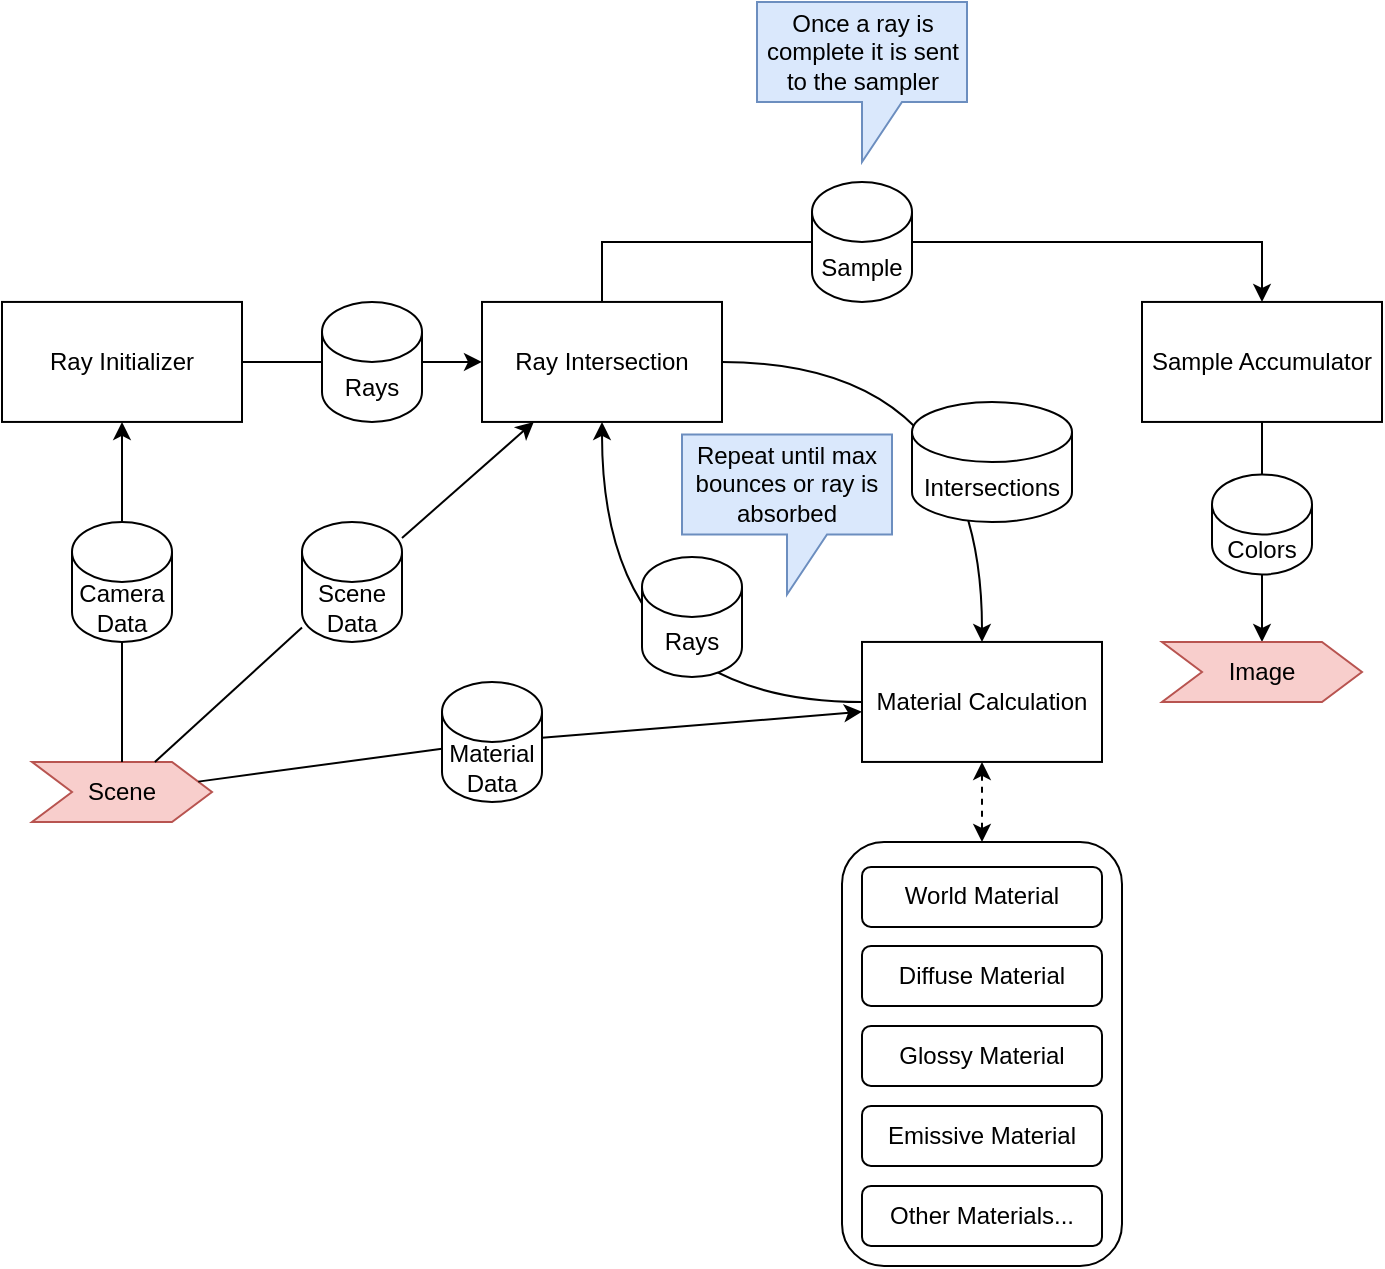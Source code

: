 <mxfile version="20.3.3" type="device" pages="6"><diagram id="Z7tBW1-4cYTaheeVuVr2" name="Architecture"><mxGraphModel dx="1422" dy="762" grid="1" gridSize="10" guides="1" tooltips="1" connect="1" arrows="1" fold="1" page="1" pageScale="1" pageWidth="1920" pageHeight="1200" math="0" shadow="0"><root><mxCell id="0"/><mxCell id="1" parent="0"/><mxCell id="Ghyk7vW4kzbhTlhnfn90-16" value="" style="rounded=1;whiteSpace=wrap;html=1;" parent="1" vertex="1"><mxGeometry x="850" y="529.97" width="140" height="212" as="geometry"/></mxCell><mxCell id="Ghyk7vW4kzbhTlhnfn90-42" style="edgeStyle=orthogonalEdgeStyle;rounded=0;orthogonalLoop=1;jettySize=auto;html=1;startArrow=none;startFill=0;endArrow=classic;endFill=1;" parent="1" source="Ghyk7vW4kzbhTlhnfn90-1" target="Ghyk7vW4kzbhTlhnfn90-2" edge="1"><mxGeometry relative="1" as="geometry"/></mxCell><mxCell id="Ghyk7vW4kzbhTlhnfn90-1" value="Ray Initializer" style="rounded=0;whiteSpace=wrap;html=1;" parent="1" vertex="1"><mxGeometry x="430" y="259.97" width="120" height="60" as="geometry"/></mxCell><mxCell id="Ghyk7vW4kzbhTlhnfn90-19" style="edgeStyle=orthogonalEdgeStyle;curved=1;orthogonalLoop=1;jettySize=auto;html=1;startArrow=none;startFill=0;endArrow=classic;endFill=1;" parent="1" source="Ghyk7vW4kzbhTlhnfn90-2" target="Ghyk7vW4kzbhTlhnfn90-4" edge="1"><mxGeometry relative="1" as="geometry"/></mxCell><mxCell id="Ghyk7vW4kzbhTlhnfn90-37" style="edgeStyle=orthogonalEdgeStyle;rounded=0;orthogonalLoop=1;jettySize=auto;html=1;startArrow=none;startFill=0;endArrow=classic;endFill=1;entryX=0.5;entryY=0;entryDx=0;entryDy=0;" parent="1" source="Ghyk7vW4kzbhTlhnfn90-2" target="Ghyk7vW4kzbhTlhnfn90-9" edge="1"><mxGeometry relative="1" as="geometry"><Array as="points"><mxPoint x="730" y="229.97"/><mxPoint x="1060" y="229.97"/></Array></mxGeometry></mxCell><mxCell id="Ghyk7vW4kzbhTlhnfn90-2" value="Ray Intersection" style="rounded=0;whiteSpace=wrap;html=1;" parent="1" vertex="1"><mxGeometry x="670" y="259.97" width="120" height="60" as="geometry"/></mxCell><mxCell id="Ghyk7vW4kzbhTlhnfn90-17" style="edgeStyle=none;rounded=0;orthogonalLoop=1;jettySize=auto;html=1;startArrow=classic;startFill=1;endArrow=classic;endFill=1;dashed=1;" parent="1" source="Ghyk7vW4kzbhTlhnfn90-4" target="Ghyk7vW4kzbhTlhnfn90-16" edge="1"><mxGeometry relative="1" as="geometry"/></mxCell><mxCell id="Ghyk7vW4kzbhTlhnfn90-18" style="edgeStyle=orthogonalEdgeStyle;orthogonalLoop=1;jettySize=auto;html=1;startArrow=none;startFill=0;endArrow=classic;endFill=1;curved=1;" parent="1" source="Ghyk7vW4kzbhTlhnfn90-4" target="Ghyk7vW4kzbhTlhnfn90-2" edge="1"><mxGeometry relative="1" as="geometry"/></mxCell><mxCell id="Ghyk7vW4kzbhTlhnfn90-4" value="Material Calculation" style="rounded=0;whiteSpace=wrap;html=1;" parent="1" vertex="1"><mxGeometry x="860" y="429.97" width="120" height="60" as="geometry"/></mxCell><mxCell id="Ghyk7vW4kzbhTlhnfn90-25" style="edgeStyle=none;rounded=0;orthogonalLoop=1;jettySize=auto;html=1;startArrow=none;startFill=0;endArrow=classic;endFill=1;" parent="1" source="Ghyk7vW4kzbhTlhnfn90-43" target="Ghyk7vW4kzbhTlhnfn90-24" edge="1"><mxGeometry relative="1" as="geometry"/></mxCell><mxCell id="Ghyk7vW4kzbhTlhnfn90-9" value="Sample Accumulator" style="rounded=0;whiteSpace=wrap;html=1;" parent="1" vertex="1"><mxGeometry x="1000" y="259.97" width="120" height="60" as="geometry"/></mxCell><mxCell id="Ghyk7vW4kzbhTlhnfn90-11" value="World Material" style="rounded=1;whiteSpace=wrap;html=1;" parent="1" vertex="1"><mxGeometry x="860" y="542.47" width="120" height="30" as="geometry"/></mxCell><mxCell id="Ghyk7vW4kzbhTlhnfn90-12" value="Diffuse Material" style="rounded=1;whiteSpace=wrap;html=1;" parent="1" vertex="1"><mxGeometry x="860" y="581.97" width="120" height="30" as="geometry"/></mxCell><mxCell id="Ghyk7vW4kzbhTlhnfn90-13" value="Glossy Material" style="rounded=1;whiteSpace=wrap;html=1;" parent="1" vertex="1"><mxGeometry x="860" y="621.97" width="120" height="30" as="geometry"/></mxCell><mxCell id="Ghyk7vW4kzbhTlhnfn90-14" value="Emissive Material" style="rounded=1;whiteSpace=wrap;html=1;" parent="1" vertex="1"><mxGeometry x="860" y="661.97" width="120" height="30" as="geometry"/></mxCell><mxCell id="Ghyk7vW4kzbhTlhnfn90-15" value="Other Materials..." style="rounded=1;whiteSpace=wrap;html=1;" parent="1" vertex="1"><mxGeometry x="860" y="701.97" width="120" height="30" as="geometry"/></mxCell><mxCell id="Ghyk7vW4kzbhTlhnfn90-23" style="edgeStyle=none;rounded=0;orthogonalLoop=1;jettySize=auto;html=1;startArrow=none;startFill=0;endArrow=classic;endFill=1;" parent="1" source="Ghyk7vW4kzbhTlhnfn90-30" target="Ghyk7vW4kzbhTlhnfn90-1" edge="1"><mxGeometry relative="1" as="geometry"/></mxCell><mxCell id="Ghyk7vW4kzbhTlhnfn90-50" style="rounded=0;orthogonalLoop=1;jettySize=auto;html=1;startArrow=none;startFill=0;endArrow=classic;endFill=1;" parent="1" source="Ghyk7vW4kzbhTlhnfn90-49" target="Ghyk7vW4kzbhTlhnfn90-4" edge="1"><mxGeometry relative="1" as="geometry"/></mxCell><mxCell id="Ghyk7vW4kzbhTlhnfn90-52" style="edgeStyle=none;rounded=0;orthogonalLoop=1;jettySize=auto;html=1;startArrow=none;startFill=0;endArrow=classic;endFill=1;" parent="1" source="Ghyk7vW4kzbhTlhnfn90-48" target="Ghyk7vW4kzbhTlhnfn90-2" edge="1"><mxGeometry relative="1" as="geometry"/></mxCell><mxCell id="Ghyk7vW4kzbhTlhnfn90-22" value="Scene" style="shape=step;perimeter=stepPerimeter;whiteSpace=wrap;html=1;fixedSize=1;fillColor=#f8cecc;strokeColor=#b85450;" parent="1" vertex="1"><mxGeometry x="445" y="489.97" width="90" height="30" as="geometry"/></mxCell><mxCell id="Ghyk7vW4kzbhTlhnfn90-24" value="Image" style="shape=step;perimeter=stepPerimeter;whiteSpace=wrap;html=1;fixedSize=1;fillColor=#f8cecc;strokeColor=#b85450;" parent="1" vertex="1"><mxGeometry x="1010" y="429.97" width="100" height="30" as="geometry"/></mxCell><mxCell id="Ghyk7vW4kzbhTlhnfn90-30" value="Camera Data" style="shape=cylinder3;whiteSpace=wrap;html=1;boundedLbl=1;backgroundOutline=1;size=15;" parent="1" vertex="1"><mxGeometry x="465" y="369.97" width="50" height="60" as="geometry"/></mxCell><mxCell id="Ghyk7vW4kzbhTlhnfn90-31" value="" style="edgeStyle=none;rounded=0;orthogonalLoop=1;jettySize=auto;html=1;startArrow=none;startFill=0;endArrow=none;endFill=1;" parent="1" source="Ghyk7vW4kzbhTlhnfn90-22" target="Ghyk7vW4kzbhTlhnfn90-30" edge="1"><mxGeometry relative="1" as="geometry"><mxPoint x="405" y="391.22" as="sourcePoint"/><mxPoint x="405" y="481.22" as="targetPoint"/></mxGeometry></mxCell><mxCell id="Ghyk7vW4kzbhTlhnfn90-32" value="Rays" style="shape=cylinder3;whiteSpace=wrap;html=1;boundedLbl=1;backgroundOutline=1;size=15;" parent="1" vertex="1"><mxGeometry x="590" y="259.97" width="50" height="60" as="geometry"/></mxCell><mxCell id="Ghyk7vW4kzbhTlhnfn90-34" value="Rays" style="shape=cylinder3;whiteSpace=wrap;html=1;boundedLbl=1;backgroundOutline=1;size=15;" parent="1" vertex="1"><mxGeometry x="750" y="387.47" width="50" height="60" as="geometry"/></mxCell><mxCell id="Ghyk7vW4kzbhTlhnfn90-36" value="Intersections" style="shape=cylinder3;whiteSpace=wrap;html=1;boundedLbl=1;backgroundOutline=1;size=15;" parent="1" vertex="1"><mxGeometry x="885" y="309.97" width="80" height="60" as="geometry"/></mxCell><mxCell id="Ghyk7vW4kzbhTlhnfn90-38" value="Sample" style="shape=cylinder3;whiteSpace=wrap;html=1;boundedLbl=1;backgroundOutline=1;size=15;" parent="1" vertex="1"><mxGeometry x="835" y="199.97" width="50" height="60" as="geometry"/></mxCell><mxCell id="Ghyk7vW4kzbhTlhnfn90-43" value="Colors" style="shape=cylinder3;whiteSpace=wrap;html=1;boundedLbl=1;backgroundOutline=1;size=15;" parent="1" vertex="1"><mxGeometry x="1035" y="346.22" width="50" height="50" as="geometry"/></mxCell><mxCell id="Ghyk7vW4kzbhTlhnfn90-45" value="" style="edgeStyle=none;rounded=0;orthogonalLoop=1;jettySize=auto;html=1;startArrow=none;startFill=0;endArrow=none;endFill=1;" parent="1" source="Ghyk7vW4kzbhTlhnfn90-9" target="Ghyk7vW4kzbhTlhnfn90-43" edge="1"><mxGeometry relative="1" as="geometry"><mxPoint x="1060" y="319.97" as="sourcePoint"/><mxPoint x="1060" y="429.97" as="targetPoint"/></mxGeometry></mxCell><mxCell id="Ghyk7vW4kzbhTlhnfn90-46" value="Repeat until max bounces or ray is absorbed" style="shape=callout;whiteSpace=wrap;html=1;perimeter=calloutPerimeter;fillColor=#dae8fc;strokeColor=#6c8ebf;" parent="1" vertex="1"><mxGeometry x="770" y="326.22" width="105" height="80" as="geometry"/></mxCell><mxCell id="Ghyk7vW4kzbhTlhnfn90-49" value="Material Data" style="shape=cylinder3;whiteSpace=wrap;html=1;boundedLbl=1;backgroundOutline=1;size=15;" parent="1" vertex="1"><mxGeometry x="650" y="449.97" width="50" height="60" as="geometry"/></mxCell><mxCell id="Ghyk7vW4kzbhTlhnfn90-51" value="" style="rounded=0;orthogonalLoop=1;jettySize=auto;html=1;startArrow=none;startFill=0;endArrow=none;endFill=1;" parent="1" source="Ghyk7vW4kzbhTlhnfn90-22" target="Ghyk7vW4kzbhTlhnfn90-49" edge="1"><mxGeometry relative="1" as="geometry"><mxPoint x="535" y="444.97" as="sourcePoint"/><mxPoint x="860" y="459.97" as="targetPoint"/></mxGeometry></mxCell><mxCell id="Ghyk7vW4kzbhTlhnfn90-48" value="Scene Data" style="shape=cylinder3;whiteSpace=wrap;html=1;boundedLbl=1;backgroundOutline=1;size=15;" parent="1" vertex="1"><mxGeometry x="580" y="369.97" width="50" height="60" as="geometry"/></mxCell><mxCell id="Ghyk7vW4kzbhTlhnfn90-53" value="" style="edgeStyle=none;rounded=0;orthogonalLoop=1;jettySize=auto;html=1;startArrow=none;startFill=0;endArrow=none;endFill=1;" parent="1" source="Ghyk7vW4kzbhTlhnfn90-22" target="Ghyk7vW4kzbhTlhnfn90-48" edge="1"><mxGeometry relative="1" as="geometry"><mxPoint x="513.226" y="429.97" as="sourcePoint"/><mxPoint x="683.548" y="319.97" as="targetPoint"/></mxGeometry></mxCell><mxCell id="_p6V53yCj45UBOgFXM6z-1" value="Once a ray is complete it is sent to the sampler" style="shape=callout;whiteSpace=wrap;html=1;perimeter=calloutPerimeter;fillColor=#dae8fc;strokeColor=#6c8ebf;" parent="1" vertex="1"><mxGeometry x="807.5" y="110" width="105" height="80" as="geometry"/></mxCell></root></mxGraphModel></diagram><diagram id="oJoSMF4V-glazeolfKlC" name="Ray Initialization"><mxGraphModel dx="1422" dy="762" grid="1" gridSize="10" guides="1" tooltips="1" connect="1" arrows="1" fold="1" page="1" pageScale="1" pageWidth="1920" pageHeight="1200" math="0" shadow="0"><root><mxCell id="0"/><mxCell id="1" parent="0"/><mxCell id="jXfPLfUM5zNSSBGNs6TY-11" value="Reality" style="rounded=0;whiteSpace=wrap;html=1;strokeColor=default;fontSize=16;fillColor=default;verticalAlign=top;" parent="1" vertex="1"><mxGeometry x="790" y="600" width="710" height="380" as="geometry"/></mxCell><mxCell id="jXfPLfUM5zNSSBGNs6TY-26" value="" style="rounded=1;whiteSpace=wrap;html=1;strokeColor=default;fontSize=16;fillColor=default;" parent="1" vertex="1"><mxGeometry x="1275" y="690" width="210" height="200" as="geometry"/></mxCell><mxCell id="dQtG5uIeVISaqMVtSknB-2" value="&lt;h1&gt;&lt;/h1&gt;&lt;div style=&quot;&quot;&gt;&lt;ul style=&quot;&quot;&gt;&lt;li style=&quot;font-size: 16px;&quot;&gt;There are a total of (resolution_x * resolution_y * samples) that will be created in the lifetime of the render&lt;/li&gt;&lt;li style=&quot;font-size: 16px;&quot;&gt;If there was infinite buffer storage all of these could be created and stored in a single initialization step&amp;nbsp;&lt;/li&gt;&lt;ul style=&quot;font-size: 16px;&quot;&gt;&lt;li&gt;Since there isn't infinite memory, the rays need to be split up into smaller buffers, and buffers must be re-used after their samples are entered into the sample accumulator&lt;/li&gt;&lt;/ul&gt;&lt;li style=&quot;&quot;&gt;&lt;span style=&quot;font-size: 16px;&quot;&gt;To increase performance, buffers that are partially filled should not advance down the pipeline&amp;nbsp;&lt;/span&gt;&lt;/li&gt;&lt;ul&gt;&lt;li style=&quot;&quot;&gt;&lt;span style=&quot;font-size: 16px;&quot;&gt;Unless they are the last remaining buffer for a certain step, in which case they will never get completely filled and so need to be advanced in order to complete all remaining work&lt;/span&gt;&lt;/li&gt;&lt;li style=&quot;&quot;&gt;&lt;span style=&quot;font-size: 16px;&quot;&gt;Buffers should be a multiple of the work group size (usually 1024) so that they can fit fully into a set of work groups without leaving any extra open spaces at the end (1024 * 1024 =&amp;nbsp;1,048,576 might be a good size)&lt;/span&gt;&lt;/li&gt;&lt;li style=&quot;&quot;&gt;&lt;span style=&quot;font-size: 16px;&quot;&gt;The buffers should be filled with pixel-biased rays. The chances of an entire pixel going down the same path within the pipeline is much higher than the chance that a single sample across the whole image follows the same path through the pipeline&lt;/span&gt;&lt;/li&gt;&lt;/ul&gt;&lt;li&gt;&lt;span style=&quot;font-size: 16px;&quot;&gt;To calculate an initial ray the information needed is the following:&lt;/span&gt;&lt;/li&gt;&lt;ul&gt;&lt;li&gt;&lt;span style=&quot;font-size: 16px;&quot;&gt;The camera data (origin, direction, etc.)&lt;/span&gt;&lt;/li&gt;&lt;li&gt;&lt;span style=&quot;font-size: 16px;&quot;&gt;The resolution of the image&lt;/span&gt;&lt;/li&gt;&lt;li&gt;&lt;span style=&quot;font-size: 16px;&quot;&gt;The total sample count per pixel&lt;/span&gt;&lt;/li&gt;&lt;/ul&gt;&lt;li&gt;&lt;span style=&quot;font-size: 16px;&quot;&gt;The output of a newly initialized ray will be its origin, direction, and starting color (white)&lt;/span&gt;&lt;/li&gt;&lt;/ul&gt;&lt;/div&gt;" style="rounded=0;whiteSpace=wrap;html=1;align=left;strokeColor=default;fillColor=default;verticalAlign=top;" parent="1" vertex="1"><mxGeometry x="60" y="130" width="870" height="350" as="geometry"/></mxCell><mxCell id="jXfPLfUM5zNSSBGNs6TY-2" value="Infinite Memory" style="rounded=0;whiteSpace=wrap;html=1;strokeColor=default;fontSize=16;fillColor=default;verticalAlign=top;" parent="1" vertex="1"><mxGeometry x="60" y="600" width="710" height="380" as="geometry"/></mxCell><mxCell id="jXfPLfUM5zNSSBGNs6TY-10" style="edgeStyle=none;rounded=0;orthogonalLoop=1;jettySize=auto;html=1;fontSize=16;" parent="1" source="jXfPLfUM5zNSSBGNs6TY-1" target="jXfPLfUM5zNSSBGNs6TY-9" edge="1"><mxGeometry relative="1" as="geometry"/></mxCell><mxCell id="jXfPLfUM5zNSSBGNs6TY-1" value="Ray Initializer" style="rounded=1;whiteSpace=wrap;html=1;strokeColor=default;fontSize=16;fillColor=default;" parent="1" vertex="1"><mxGeometry x="365" y="760" width="120" height="60" as="geometry"/></mxCell><mxCell id="jXfPLfUM5zNSSBGNs6TY-8" style="edgeStyle=none;rounded=0;orthogonalLoop=1;jettySize=auto;html=1;fontSize=16;" parent="1" source="jXfPLfUM5zNSSBGNs6TY-3" target="jXfPLfUM5zNSSBGNs6TY-1" edge="1"><mxGeometry relative="1" as="geometry"/></mxCell><mxCell id="jXfPLfUM5zNSSBGNs6TY-3" value="Camera Data" style="shape=card;whiteSpace=wrap;html=1;strokeColor=default;fontSize=16;fillColor=default;" parent="1" vertex="1"><mxGeometry x="80" y="620" width="80" height="100" as="geometry"/></mxCell><mxCell id="jXfPLfUM5zNSSBGNs6TY-7" style="edgeStyle=none;rounded=0;orthogonalLoop=1;jettySize=auto;html=1;fontSize=16;" parent="1" source="jXfPLfUM5zNSSBGNs6TY-4" target="jXfPLfUM5zNSSBGNs6TY-1" edge="1"><mxGeometry relative="1" as="geometry"/></mxCell><mxCell id="jXfPLfUM5zNSSBGNs6TY-4" value="Resolution&lt;br&gt;(X, Y)" style="shape=card;whiteSpace=wrap;html=1;strokeColor=default;fontSize=16;fillColor=default;" parent="1" vertex="1"><mxGeometry x="80" y="740" width="80" height="100" as="geometry"/></mxCell><mxCell id="jXfPLfUM5zNSSBGNs6TY-6" style="rounded=0;orthogonalLoop=1;jettySize=auto;html=1;fontSize=16;" parent="1" source="jXfPLfUM5zNSSBGNs6TY-5" target="jXfPLfUM5zNSSBGNs6TY-1" edge="1"><mxGeometry relative="1" as="geometry"/></mxCell><mxCell id="jXfPLfUM5zNSSBGNs6TY-5" value="Sample Count" style="shape=card;whiteSpace=wrap;html=1;strokeColor=default;fontSize=16;fillColor=default;" parent="1" vertex="1"><mxGeometry x="80" y="860" width="80" height="100" as="geometry"/></mxCell><mxCell id="jXfPLfUM5zNSSBGNs6TY-9" value="Rays (ResolutionX * ResolutionY * Sample Count" style="shape=cylinder3;whiteSpace=wrap;html=1;boundedLbl=1;backgroundOutline=1;size=15;strokeColor=default;fontSize=16;fillColor=default;" parent="1" vertex="1"><mxGeometry x="610" y="730" width="140" height="120" as="geometry"/></mxCell><mxCell id="jXfPLfUM5zNSSBGNs6TY-27" style="edgeStyle=none;rounded=0;orthogonalLoop=1;jettySize=auto;html=1;fontSize=16;" parent="1" source="jXfPLfUM5zNSSBGNs6TY-13" target="jXfPLfUM5zNSSBGNs6TY-26" edge="1"><mxGeometry relative="1" as="geometry"/></mxCell><mxCell id="jXfPLfUM5zNSSBGNs6TY-13" value="Ray Initializer" style="rounded=1;whiteSpace=wrap;html=1;strokeColor=default;fontSize=16;fillColor=default;" parent="1" vertex="1"><mxGeometry x="1095" y="760" width="120" height="60" as="geometry"/></mxCell><mxCell id="jXfPLfUM5zNSSBGNs6TY-14" style="edgeStyle=none;rounded=0;orthogonalLoop=1;jettySize=auto;html=1;fontSize=16;" parent="1" source="jXfPLfUM5zNSSBGNs6TY-15" target="jXfPLfUM5zNSSBGNs6TY-13" edge="1"><mxGeometry relative="1" as="geometry"/></mxCell><mxCell id="jXfPLfUM5zNSSBGNs6TY-15" value="Camera Data" style="shape=card;whiteSpace=wrap;html=1;strokeColor=default;fontSize=16;fillColor=default;" parent="1" vertex="1"><mxGeometry x="810" y="620" width="80" height="100" as="geometry"/></mxCell><mxCell id="jXfPLfUM5zNSSBGNs6TY-16" style="edgeStyle=none;rounded=0;orthogonalLoop=1;jettySize=auto;html=1;fontSize=16;" parent="1" source="jXfPLfUM5zNSSBGNs6TY-17" target="jXfPLfUM5zNSSBGNs6TY-13" edge="1"><mxGeometry relative="1" as="geometry"/></mxCell><mxCell id="jXfPLfUM5zNSSBGNs6TY-17" value="Resolution&lt;br&gt;(X, Y)" style="shape=card;whiteSpace=wrap;html=1;strokeColor=default;fontSize=16;fillColor=default;" parent="1" vertex="1"><mxGeometry x="810" y="740" width="80" height="100" as="geometry"/></mxCell><mxCell id="jXfPLfUM5zNSSBGNs6TY-18" style="rounded=0;orthogonalLoop=1;jettySize=auto;html=1;fontSize=16;" parent="1" source="jXfPLfUM5zNSSBGNs6TY-19" target="jXfPLfUM5zNSSBGNs6TY-13" edge="1"><mxGeometry relative="1" as="geometry"/></mxCell><mxCell id="jXfPLfUM5zNSSBGNs6TY-19" value="Sample Count" style="shape=card;whiteSpace=wrap;html=1;strokeColor=default;fontSize=16;fillColor=default;" parent="1" vertex="1"><mxGeometry x="810" y="860" width="80" height="100" as="geometry"/></mxCell><mxCell id="jXfPLfUM5zNSSBGNs6TY-20" value="" style="shape=cylinder3;whiteSpace=wrap;html=1;boundedLbl=1;backgroundOutline=1;size=15;strokeColor=default;fontSize=16;fillColor=default;" parent="1" vertex="1"><mxGeometry x="1285" y="705" width="140" height="120" as="geometry"/></mxCell><mxCell id="jXfPLfUM5zNSSBGNs6TY-21" value="" style="shape=cylinder3;whiteSpace=wrap;html=1;boundedLbl=1;backgroundOutline=1;size=15;strokeColor=default;fontSize=16;fillColor=default;" parent="1" vertex="1"><mxGeometry x="1295" y="715" width="140" height="120" as="geometry"/></mxCell><mxCell id="jXfPLfUM5zNSSBGNs6TY-22" value="" style="shape=cylinder3;whiteSpace=wrap;html=1;boundedLbl=1;backgroundOutline=1;size=15;strokeColor=default;fontSize=16;fillColor=default;" parent="1" vertex="1"><mxGeometry x="1305" y="725" width="140" height="120" as="geometry"/></mxCell><mxCell id="jXfPLfUM5zNSSBGNs6TY-23" value="" style="shape=cylinder3;whiteSpace=wrap;html=1;boundedLbl=1;backgroundOutline=1;size=15;strokeColor=default;fontSize=16;fillColor=default;" parent="1" vertex="1"><mxGeometry x="1315" y="735" width="140" height="120" as="geometry"/></mxCell><mxCell id="jXfPLfUM5zNSSBGNs6TY-24" value="" style="shape=cylinder3;whiteSpace=wrap;html=1;boundedLbl=1;backgroundOutline=1;size=15;strokeColor=default;fontSize=16;fillColor=default;" parent="1" vertex="1"><mxGeometry x="1325" y="745" width="140" height="120" as="geometry"/></mxCell><mxCell id="jXfPLfUM5zNSSBGNs6TY-25" value="Rays (multiple of&amp;nbsp; work group sizing)" style="shape=cylinder3;whiteSpace=wrap;html=1;boundedLbl=1;backgroundOutline=1;size=15;strokeColor=default;fontSize=16;fillColor=default;" parent="1" vertex="1"><mxGeometry x="1335" y="755" width="140" height="120" as="geometry"/></mxCell><mxCell id="jXfPLfUM5zNSSBGNs6TY-28" value="Definition: sample-biased&lt;br&gt;If there are multiple items of work needed across multiple samples by multiple pixels, the work should happen on 1 sample for each pixel needed before moving to the next sample." style="rounded=1;whiteSpace=wrap;html=1;strokeColor=#6c8ebf;fontSize=16;fillColor=#dae8fc;" parent="1" vertex="1"><mxGeometry x="1020" y="180" width="400" height="135" as="geometry"/></mxCell><mxCell id="jXfPLfUM5zNSSBGNs6TY-29" value="Definition: pixel-biased&lt;br&gt;If there are multiple items of work needed across multiple samples by multiple pixels, the work should happen on 1 pixel for each sample needed before moving to the next pixel." style="rounded=1;whiteSpace=wrap;html=1;strokeColor=#6c8ebf;fontSize=16;fillColor=#dae8fc;" parent="1" vertex="1"><mxGeometry x="1020" y="335" width="400" height="135" as="geometry"/></mxCell><mxCell id="jXfPLfUM5zNSSBGNs6TY-30" value="" style="rounded=0;whiteSpace=wrap;html=1;strokeColor=default;fontSize=16;fillColor=default;" parent="1" vertex="1"><mxGeometry x="220" y="1455" width="430" height="35" as="geometry"/></mxCell><mxCell id="jXfPLfUM5zNSSBGNs6TY-31" value="" style="rounded=0;whiteSpace=wrap;html=1;strokeColor=default;fontSize=16;fillColor=default;" parent="1" vertex="1"><mxGeometry x="650" y="1455" width="430" height="35" as="geometry"/></mxCell><mxCell id="jXfPLfUM5zNSSBGNs6TY-32" value="" style="rounded=0;whiteSpace=wrap;html=1;strokeColor=default;fontSize=16;fillColor=default;" parent="1" vertex="1"><mxGeometry x="1080" y="1455" width="50" height="35" as="geometry"/></mxCell><mxCell id="jXfPLfUM5zNSSBGNs6TY-42" style="edgeStyle=none;rounded=0;orthogonalLoop=1;jettySize=auto;html=1;fontSize=16;startArrow=classic;startFill=1;" parent="1" source="jXfPLfUM5zNSSBGNs6TY-33" target="jXfPLfUM5zNSSBGNs6TY-37" edge="1"><mxGeometry relative="1" as="geometry"/></mxCell><mxCell id="jXfPLfUM5zNSSBGNs6TY-33" value="" style="verticalLabelPosition=bottom;shadow=0;dashed=0;align=center;html=1;verticalAlign=top;strokeWidth=1;shape=mxgraph.mockup.markup.curlyBrace;strokeColor=#999999;fontSize=16;fillColor=default;" parent="1" vertex="1"><mxGeometry x="220" y="1390" width="430" height="20" as="geometry"/></mxCell><mxCell id="jXfPLfUM5zNSSBGNs6TY-41" style="edgeStyle=none;rounded=0;orthogonalLoop=1;jettySize=auto;html=1;fontSize=16;startArrow=classic;startFill=1;" parent="1" source="jXfPLfUM5zNSSBGNs6TY-34" target="jXfPLfUM5zNSSBGNs6TY-38" edge="1"><mxGeometry relative="1" as="geometry"/></mxCell><mxCell id="jXfPLfUM5zNSSBGNs6TY-34" value="" style="verticalLabelPosition=bottom;shadow=0;dashed=0;align=center;html=1;verticalAlign=top;strokeWidth=1;shape=mxgraph.mockup.markup.curlyBrace;strokeColor=#999999;fontSize=16;fillColor=default;" parent="1" vertex="1"><mxGeometry x="650" y="1390" width="430" height="20" as="geometry"/></mxCell><mxCell id="jXfPLfUM5zNSSBGNs6TY-40" style="edgeStyle=none;rounded=0;orthogonalLoop=1;jettySize=auto;html=1;fontSize=16;startArrow=classic;startFill=1;" parent="1" source="jXfPLfUM5zNSSBGNs6TY-35" target="jXfPLfUM5zNSSBGNs6TY-39" edge="1"><mxGeometry relative="1" as="geometry"/></mxCell><mxCell id="jXfPLfUM5zNSSBGNs6TY-35" value="" style="verticalLabelPosition=bottom;shadow=0;dashed=0;align=center;html=1;verticalAlign=top;strokeWidth=1;shape=mxgraph.mockup.markup.curlyBrace;strokeColor=#999999;fontSize=16;fillColor=default;" parent="1" vertex="1"><mxGeometry x="1080" y="1390" width="50" height="20" as="geometry"/></mxCell><mxCell id="jXfPLfUM5zNSSBGNs6TY-36" value="&lt;ul&gt;&lt;li&gt;If for example there was a buffer of size 1024 with 500 samples per pixel, the first 2 buffers would contain the rays shown below. Realistically the actual buffer would be bigger than 1024 items, but a work groups of size 1024 would look like this&lt;/li&gt;&lt;/ul&gt;" style="rounded=0;whiteSpace=wrap;html=1;strokeColor=default;fontSize=16;fillColor=default;align=left;" parent="1" vertex="1"><mxGeometry x="60" y="1170" width="870" height="70" as="geometry"/></mxCell><mxCell id="jXfPLfUM5zNSSBGNs6TY-37" value="Pixel 0, 500 rays" style="rounded=0;whiteSpace=wrap;html=1;strokeColor=default;fontSize=16;fillColor=default;" parent="1" vertex="1"><mxGeometry x="355" y="1280" width="160" height="50" as="geometry"/></mxCell><mxCell id="jXfPLfUM5zNSSBGNs6TY-38" value="Pixel 1, 500 rays" style="rounded=0;whiteSpace=wrap;html=1;strokeColor=default;fontSize=16;fillColor=default;" parent="1" vertex="1"><mxGeometry x="785" y="1280" width="160" height="50" as="geometry"/></mxCell><mxCell id="jXfPLfUM5zNSSBGNs6TY-39" value="Pixel 2, 24 rays" style="rounded=0;whiteSpace=wrap;html=1;strokeColor=default;fontSize=16;fillColor=default;" parent="1" vertex="1"><mxGeometry x="1025" y="1280" width="160" height="50" as="geometry"/></mxCell><mxCell id="jXfPLfUM5zNSSBGNs6TY-43" value="" style="rounded=0;whiteSpace=wrap;html=1;strokeColor=default;fontSize=16;fillColor=default;" parent="1" vertex="1"><mxGeometry x="220" y="1700" width="390" height="35" as="geometry"/></mxCell><mxCell id="jXfPLfUM5zNSSBGNs6TY-44" value="" style="rounded=0;whiteSpace=wrap;html=1;strokeColor=default;fontSize=16;fillColor=default;" parent="1" vertex="1"><mxGeometry x="610" y="1700" width="420" height="35" as="geometry"/></mxCell><mxCell id="jXfPLfUM5zNSSBGNs6TY-45" value="" style="rounded=0;whiteSpace=wrap;html=1;strokeColor=default;fontSize=16;fillColor=default;" parent="1" vertex="1"><mxGeometry x="1030" y="1700" width="100" height="35" as="geometry"/></mxCell><mxCell id="jXfPLfUM5zNSSBGNs6TY-46" style="edgeStyle=none;rounded=0;orthogonalLoop=1;jettySize=auto;html=1;fontSize=16;startArrow=classic;startFill=1;" parent="1" source="jXfPLfUM5zNSSBGNs6TY-47" target="jXfPLfUM5zNSSBGNs6TY-52" edge="1"><mxGeometry relative="1" as="geometry"/></mxCell><mxCell id="jXfPLfUM5zNSSBGNs6TY-47" value="" style="verticalLabelPosition=bottom;shadow=0;dashed=0;align=center;html=1;verticalAlign=top;strokeWidth=1;shape=mxgraph.mockup.markup.curlyBrace;strokeColor=#999999;fontSize=16;fillColor=default;" parent="1" vertex="1"><mxGeometry x="220" y="1635" width="390" height="20" as="geometry"/></mxCell><mxCell id="jXfPLfUM5zNSSBGNs6TY-48" style="edgeStyle=none;rounded=0;orthogonalLoop=1;jettySize=auto;html=1;fontSize=16;startArrow=classic;startFill=1;" parent="1" source="jXfPLfUM5zNSSBGNs6TY-49" target="jXfPLfUM5zNSSBGNs6TY-53" edge="1"><mxGeometry relative="1" as="geometry"/></mxCell><mxCell id="jXfPLfUM5zNSSBGNs6TY-49" value="" style="verticalLabelPosition=bottom;shadow=0;dashed=0;align=center;html=1;verticalAlign=top;strokeWidth=1;shape=mxgraph.mockup.markup.curlyBrace;strokeColor=#999999;fontSize=16;fillColor=default;" parent="1" vertex="1"><mxGeometry x="610" y="1635" width="420" height="20" as="geometry"/></mxCell><mxCell id="jXfPLfUM5zNSSBGNs6TY-50" style="edgeStyle=none;rounded=0;orthogonalLoop=1;jettySize=auto;html=1;fontSize=16;startArrow=classic;startFill=1;" parent="1" source="jXfPLfUM5zNSSBGNs6TY-51" target="jXfPLfUM5zNSSBGNs6TY-54" edge="1"><mxGeometry relative="1" as="geometry"/></mxCell><mxCell id="jXfPLfUM5zNSSBGNs6TY-51" value="" style="verticalLabelPosition=bottom;shadow=0;dashed=0;align=center;html=1;verticalAlign=top;strokeWidth=1;shape=mxgraph.mockup.markup.curlyBrace;strokeColor=#999999;fontSize=16;fillColor=default;" parent="1" vertex="1"><mxGeometry x="1030" y="1635" width="100" height="20" as="geometry"/></mxCell><mxCell id="jXfPLfUM5zNSSBGNs6TY-52" value="Pixel 2, 474 rays" style="rounded=0;whiteSpace=wrap;html=1;strokeColor=default;fontSize=16;fillColor=default;" parent="1" vertex="1"><mxGeometry x="335" y="1525" width="160" height="50" as="geometry"/></mxCell><mxCell id="jXfPLfUM5zNSSBGNs6TY-53" value="Pixel 3, 500 rays" style="rounded=0;whiteSpace=wrap;html=1;strokeColor=default;fontSize=16;fillColor=default;" parent="1" vertex="1"><mxGeometry x="740" y="1525" width="160" height="50" as="geometry"/></mxCell><mxCell id="jXfPLfUM5zNSSBGNs6TY-54" value="Pixel 4, 48 rays" style="rounded=0;whiteSpace=wrap;html=1;strokeColor=default;fontSize=16;fillColor=default;" parent="1" vertex="1"><mxGeometry x="1000" y="1525" width="160" height="50" as="geometry"/></mxCell><mxCell id="jXfPLfUM5zNSSBGNs6TY-55" value="&lt;h1 style=&quot;font-size: 16px;&quot;&gt;&lt;p style=&quot;font-size: 16px;&quot;&gt;&lt;/p&gt;&lt;p&gt;&lt;/p&gt;&lt;ul&gt;&lt;li&gt;&lt;span style=&quot;font-weight: normal;&quot;&gt;If for example there was an image with 2048 * 1024 resolution rendering with 512 samples, there could be something like 1024 buffers of size 1,048,576 being sent through the pipeline (1024 * 2048 * 512 equals 1024 * 1,048,576) to create the final image.&lt;/span&gt;&lt;/li&gt;&lt;li&gt;&lt;span style=&quot;font-weight: normal;&quot;&gt;Since the samples are a power of 2, in this example the buffers line up nicely with the pixels. The first buffer would contain the first 2048 pixels (1 row).&lt;/span&gt;&lt;/li&gt;&lt;/ul&gt;&lt;p&gt;&lt;/p&gt;&lt;p&gt;&lt;/p&gt;&lt;/h1&gt;" style="rounded=0;whiteSpace=wrap;html=1;align=left;strokeColor=default;fillColor=default;verticalAlign=top;" parent="1" vertex="1"><mxGeometry x="60" y="1000" width="870" height="140" as="geometry"/></mxCell><mxCell id="jXfPLfUM5zNSSBGNs6TY-56" value="&lt;h1&gt;Ray Initialization&lt;/h1&gt;" style="rounded=0;whiteSpace=wrap;html=1;strokeColor=default;fontSize=16;fillColor=default;" parent="1" vertex="1"><mxGeometry x="60" y="40" width="300" height="60" as="geometry"/></mxCell><mxCell id="V1DuPMkSjYeK7Nvs7wXm-1" value="&lt;ul style=&quot;font-size: 12px;&quot;&gt;&lt;li&gt;&lt;span style=&quot;font-size: 16px;&quot;&gt;&lt;i&gt;Note: The ray initialization shader will need to be aware of which pixel and sample it is starting on (the offset from the global start) so that when multiple buffers are being created and filled with ray information it can initialize rays for any portion of the image.&lt;/i&gt;&lt;/span&gt;&lt;/li&gt;&lt;/ul&gt;" style="rounded=0;whiteSpace=wrap;html=1;strokeColor=default;fontSize=16;fillColor=default;align=left;" parent="1" vertex="1"><mxGeometry x="60" y="500" width="870" height="80" as="geometry"/></mxCell><mxCell id="PXV3oFn0DHB2MpsZvXhv-2" style="edgeStyle=none;rounded=0;orthogonalLoop=1;jettySize=auto;html=1;fontSize=16;startArrow=none;startFill=0;" parent="1" source="PXV3oFn0DHB2MpsZvXhv-1" target="jXfPLfUM5zNSSBGNs6TY-30" edge="1"><mxGeometry relative="1" as="geometry"/></mxCell><mxCell id="PXV3oFn0DHB2MpsZvXhv-1" value="Buffer 1" style="rounded=0;whiteSpace=wrap;html=1;strokeColor=none;fontSize=16;fillColor=none;" parent="1" vertex="1"><mxGeometry x="50" y="1458.75" width="100" height="27.5" as="geometry"/></mxCell><mxCell id="PXV3oFn0DHB2MpsZvXhv-4" style="edgeStyle=none;rounded=0;orthogonalLoop=1;jettySize=auto;html=1;fontSize=16;startArrow=none;startFill=0;" parent="1" source="PXV3oFn0DHB2MpsZvXhv-3" target="jXfPLfUM5zNSSBGNs6TY-43" edge="1"><mxGeometry relative="1" as="geometry"/></mxCell><mxCell id="PXV3oFn0DHB2MpsZvXhv-3" value="Buffer 2" style="rounded=0;whiteSpace=wrap;html=1;strokeColor=none;fontSize=16;fillColor=none;" parent="1" vertex="1"><mxGeometry x="50" y="1703.75" width="100" height="27.5" as="geometry"/></mxCell></root></mxGraphModel></diagram><diagram id="L6_5ZuXhTeOaDNB6pvh4" name="Ray Intersection"><mxGraphModel dx="1422" dy="762" grid="1" gridSize="10" guides="1" tooltips="1" connect="1" arrows="1" fold="1" page="1" pageScale="1" pageWidth="1920" pageHeight="1200" math="0" shadow="0"><root><mxCell id="0"/><mxCell id="1" parent="0"/><mxCell id="iuBW4kWKIfSOhCyvdSks-1" value="&lt;h1&gt;Ray Intersection&lt;/h1&gt;" style="rounded=0;whiteSpace=wrap;html=1;strokeColor=default;fontSize=16;fillColor=default;" parent="1" vertex="1"><mxGeometry x="60" y="40" width="300" height="60" as="geometry"/></mxCell><mxCell id="h479rU-DYKKIGhp2eAtw-1" value="&lt;ul&gt;&lt;li&gt;Once rays have been initialized they can be sent into the scene to calculate the closest object they intersect with&lt;/li&gt;&lt;ul&gt;&lt;li&gt;&lt;i&gt;Note: this could be threaded-per object, and accumulated into a final result for the ray. The ray intersecting and object can be calculated independently for every object.&lt;/i&gt;&lt;/li&gt;&lt;li&gt;&lt;i&gt;Note: acceleration structures like a BVH can help increase performance of this step&lt;/i&gt;&lt;/li&gt;&lt;/ul&gt;&lt;li&gt;The output of a ray intersection should include the following:&lt;/li&gt;&lt;ul&gt;&lt;li&gt;The incoming ray origin&lt;/li&gt;&lt;li&gt;The incoming ray direction&lt;/li&gt;&lt;li&gt;The intersection location&lt;/li&gt;&lt;li&gt;The intersection normal&lt;/li&gt;&lt;li&gt;The object it intersected&lt;/li&gt;&lt;li&gt;The face on the object that was intersected&lt;/li&gt;&lt;li&gt;The material on the surface that was intersected&lt;/li&gt;&lt;li&gt;The distance the ray traveled before the intersection (depth)&lt;/li&gt;&lt;li&gt;The incoming ray color&lt;/li&gt;&lt;/ul&gt;&lt;/ul&gt;" style="rounded=0;whiteSpace=wrap;html=1;strokeColor=default;fontSize=16;fillColor=default;align=left;verticalAlign=top;" parent="1" vertex="1"><mxGeometry x="60" y="120" width="740" height="320" as="geometry"/></mxCell><mxCell id="h479rU-DYKKIGhp2eAtw-2" value="&lt;h1&gt;Material ID Determination&lt;/h1&gt;" style="rounded=0;whiteSpace=wrap;html=1;strokeColor=default;fontSize=16;fillColor=default;" parent="1" vertex="1"><mxGeometry x="60" y="460" width="470" height="60" as="geometry"/></mxCell><mxCell id="h479rU-DYKKIGhp2eAtw-3" value="&lt;ul&gt;&lt;li&gt;Once an intersection has been found with either an object or the world (no object was intersected or there is some sort or world volumetric happening) a material ID is needed to determine how the incoming ray is effected, and how an outgoing ray behaves if there is one&lt;/li&gt;&lt;ul&gt;&lt;li&gt;The material calculation does not actually happen at this stage, this is just determining the ID of the material so that it can be added to a queue of tasks that will happen later once that material has a large amount of work enqueued&lt;/li&gt;&lt;/ul&gt;&lt;/ul&gt;" style="rounded=0;whiteSpace=wrap;html=1;strokeColor=default;fontSize=16;fillColor=default;align=left;verticalAlign=top;" parent="1" vertex="1"><mxGeometry x="60" y="540" width="740" height="160" as="geometry"/></mxCell><mxCell id="h479rU-DYKKIGhp2eAtw-4" value="Object 0" style="ellipse;whiteSpace=wrap;html=1;aspect=fixed;strokeColor=default;fontSize=16;fillColor=default;" parent="1" vertex="1"><mxGeometry x="1200" y="90" width="80" height="80" as="geometry"/></mxCell><mxCell id="h479rU-DYKKIGhp2eAtw-8" style="edgeStyle=none;rounded=0;orthogonalLoop=1;jettySize=auto;html=1;fontSize=16;startArrow=none;startFill=0;" parent="1" source="h479rU-DYKKIGhp2eAtw-5" target="h479rU-DYKKIGhp2eAtw-4" edge="1"><mxGeometry relative="1" as="geometry"/></mxCell><mxCell id="h479rU-DYKKIGhp2eAtw-5" value="" style="points=[[0,0.5,0],[0.19,0.02,0],[0.59,0,0],[0.985,0.02,0],[1,0.5,0],[0.985,0.98,0],[0.59,1,0],[0.19,0.98,0]];verticalLabelPosition=bottom;sketch=0;html=1;verticalAlign=top;aspect=fixed;align=center;pointerEvents=1;shape=mxgraph.cisco19.camera;fillColor=#005073;strokeColor=none;fontSize=16;rotation=-180;" parent="1" vertex="1"><mxGeometry x="990" y="105" width="90" height="50" as="geometry"/></mxCell><mxCell id="h479rU-DYKKIGhp2eAtw-10" style="edgeStyle=none;rounded=0;orthogonalLoop=1;jettySize=auto;html=1;fontSize=16;startArrow=classic;startFill=1;dashed=1;" parent="1" source="h479rU-DYKKIGhp2eAtw-9" target="h479rU-DYKKIGhp2eAtw-4" edge="1"><mxGeometry relative="1" as="geometry"/></mxCell><mxCell id="h479rU-DYKKIGhp2eAtw-9" value="&lt;div&gt;Intersection info&lt;/div&gt;&lt;ul&gt;&lt;li&gt;Ray origin&lt;/li&gt;&lt;li&gt;Ray direction&lt;/li&gt;&lt;li&gt;Intersection location&lt;/li&gt;&lt;li&gt;Intersection normal&lt;/li&gt;&lt;li&gt;Object ID&lt;/li&gt;&lt;li&gt;Face ID&lt;/li&gt;&lt;li&gt;Material ID&lt;/li&gt;&lt;li&gt;Depth&lt;/li&gt;&lt;li&gt;Ray color&lt;/li&gt;&lt;/ul&gt;" style="rounded=0;whiteSpace=wrap;html=1;strokeColor=default;fontSize=16;fillColor=default;align=left;verticalAlign=top;" parent="1" vertex="1"><mxGeometry x="1040" y="210" width="190" height="230" as="geometry"/></mxCell><mxCell id="h479rU-DYKKIGhp2eAtw-11" value="&lt;ul&gt;&lt;li&gt;Once the material ID has been determined the ray intersection info needs to be moved into a queue for the material to do its calculation work&lt;/li&gt;&lt;li&gt;The CPU will need to tell a GPU shader which index of each material queue each intersection info needs to be moved into&lt;/li&gt;&lt;ul&gt;&lt;li&gt;The CPU might have to do the moving itself if one of the material queues is almost full so that it doesn't overflow. Otherwise have the GPU do it&lt;/li&gt;&lt;/ul&gt;&lt;/ul&gt;" style="rounded=0;whiteSpace=wrap;html=1;strokeColor=default;fontSize=16;fillColor=default;align=left;verticalAlign=top;" parent="1" vertex="1"><mxGeometry x="60" y="720" width="740" height="150" as="geometry"/></mxCell><mxCell id="VuUsUcMX1epADqqRDehB-1" value="Reality" style="rounded=0;whiteSpace=wrap;html=1;strokeColor=default;fontSize=16;fillColor=default;verticalAlign=top;" parent="1" vertex="1"><mxGeometry x="790" y="890" width="710" height="380" as="geometry"/></mxCell><mxCell id="UfzgRc3ZHDXxe12OLbix-2" style="edgeStyle=orthogonalEdgeStyle;rounded=0;orthogonalLoop=1;jettySize=auto;html=1;" parent="1" source="VuUsUcMX1epADqqRDehB-2" target="1UVf7SfR2Gnq7oul3tD0-2" edge="1"><mxGeometry relative="1" as="geometry"/></mxCell><mxCell id="VuUsUcMX1epADqqRDehB-2" value="" style="rounded=1;whiteSpace=wrap;html=1;strokeColor=default;fontSize=16;fillColor=default;" parent="1" vertex="1"><mxGeometry x="810" y="980" width="210" height="200" as="geometry"/></mxCell><mxCell id="VuUsUcMX1epADqqRDehB-3" value="Infinite Memory" style="rounded=0;whiteSpace=wrap;html=1;strokeColor=default;fontSize=16;fillColor=default;verticalAlign=top;" parent="1" vertex="1"><mxGeometry x="60" y="890" width="710" height="380" as="geometry"/></mxCell><mxCell id="UfzgRc3ZHDXxe12OLbix-1" style="edgeStyle=orthogonalEdgeStyle;rounded=0;orthogonalLoop=1;jettySize=auto;html=1;" parent="1" source="VuUsUcMX1epADqqRDehB-12" target="1UVf7SfR2Gnq7oul3tD0-1" edge="1"><mxGeometry relative="1" as="geometry"/></mxCell><mxCell id="VuUsUcMX1epADqqRDehB-12" value="Rays (ResolutionX * ResolutionY * Sample Count" style="shape=cylinder3;whiteSpace=wrap;html=1;boundedLbl=1;backgroundOutline=1;size=15;strokeColor=default;fontSize=16;fillColor=default;" parent="1" vertex="1"><mxGeometry x="100" y="1020" width="140" height="120" as="geometry"/></mxCell><mxCell id="VuUsUcMX1epADqqRDehB-21" value="" style="shape=cylinder3;whiteSpace=wrap;html=1;boundedLbl=1;backgroundOutline=1;size=15;strokeColor=default;fontSize=16;fillColor=default;" parent="1" vertex="1"><mxGeometry x="820" y="995" width="140" height="120" as="geometry"/></mxCell><mxCell id="VuUsUcMX1epADqqRDehB-22" value="" style="shape=cylinder3;whiteSpace=wrap;html=1;boundedLbl=1;backgroundOutline=1;size=15;strokeColor=default;fontSize=16;fillColor=default;" parent="1" vertex="1"><mxGeometry x="830" y="1005" width="140" height="120" as="geometry"/></mxCell><mxCell id="VuUsUcMX1epADqqRDehB-23" value="" style="shape=cylinder3;whiteSpace=wrap;html=1;boundedLbl=1;backgroundOutline=1;size=15;strokeColor=default;fontSize=16;fillColor=default;" parent="1" vertex="1"><mxGeometry x="840" y="1015" width="140" height="120" as="geometry"/></mxCell><mxCell id="VuUsUcMX1epADqqRDehB-24" value="" style="shape=cylinder3;whiteSpace=wrap;html=1;boundedLbl=1;backgroundOutline=1;size=15;strokeColor=default;fontSize=16;fillColor=default;" parent="1" vertex="1"><mxGeometry x="850" y="1025" width="140" height="120" as="geometry"/></mxCell><mxCell id="VuUsUcMX1epADqqRDehB-25" value="" style="shape=cylinder3;whiteSpace=wrap;html=1;boundedLbl=1;backgroundOutline=1;size=15;strokeColor=default;fontSize=16;fillColor=default;" parent="1" vertex="1"><mxGeometry x="860" y="1035" width="140" height="120" as="geometry"/></mxCell><mxCell id="VuUsUcMX1epADqqRDehB-26" value="Rays (multiple of&amp;nbsp; work group sizing)" style="shape=cylinder3;whiteSpace=wrap;html=1;boundedLbl=1;backgroundOutline=1;size=15;strokeColor=default;fontSize=16;fillColor=default;" parent="1" vertex="1"><mxGeometry x="870" y="1045" width="140" height="120" as="geometry"/></mxCell><mxCell id="UfzgRc3ZHDXxe12OLbix-4" style="edgeStyle=orthogonalEdgeStyle;rounded=0;orthogonalLoop=1;jettySize=auto;html=1;" parent="1" source="1UVf7SfR2Gnq7oul3tD0-1" target="UfzgRc3ZHDXxe12OLbix-3" edge="1"><mxGeometry relative="1" as="geometry"/></mxCell><mxCell id="1UVf7SfR2Gnq7oul3tD0-1" value="Ray Intersection (can be threaded per object)" style="rounded=1;whiteSpace=wrap;html=1;" parent="1" vertex="1"><mxGeometry x="355" y="1050" width="120" height="60" as="geometry"/></mxCell><mxCell id="UfzgRc3ZHDXxe12OLbix-8" style="edgeStyle=orthogonalEdgeStyle;rounded=0;orthogonalLoop=1;jettySize=auto;html=1;" parent="1" source="1UVf7SfR2Gnq7oul3tD0-2" target="UfzgRc3ZHDXxe12OLbix-7" edge="1"><mxGeometry relative="1" as="geometry"/></mxCell><mxCell id="1UVf7SfR2Gnq7oul3tD0-2" value="Ray Intersection (can be threaded per object)" style="rounded=1;whiteSpace=wrap;html=1;" parent="1" vertex="1"><mxGeometry x="1085" y="1050" width="120" height="60" as="geometry"/></mxCell><mxCell id="UfzgRc3ZHDXxe12OLbix-3" value="Intersections (ResolutionX * ResolutionY * Sample Count)" style="shape=cylinder3;whiteSpace=wrap;html=1;boundedLbl=1;backgroundOutline=1;size=15;strokeColor=default;fontSize=16;fillColor=default;" parent="1" vertex="1"><mxGeometry x="580" y="1020" width="140" height="120" as="geometry"/></mxCell><mxCell id="UfzgRc3ZHDXxe12OLbix-7" value="" style="rounded=1;whiteSpace=wrap;html=1;strokeColor=default;fontSize=16;fillColor=default;" parent="1" vertex="1"><mxGeometry x="1270" y="980" width="210" height="200" as="geometry"/></mxCell><mxCell id="UfzgRc3ZHDXxe12OLbix-9" value="" style="shape=cylinder3;whiteSpace=wrap;html=1;boundedLbl=1;backgroundOutline=1;size=15;strokeColor=default;fontSize=16;fillColor=default;" parent="1" vertex="1"><mxGeometry x="1280" y="995" width="140" height="120" as="geometry"/></mxCell><mxCell id="UfzgRc3ZHDXxe12OLbix-10" value="" style="shape=cylinder3;whiteSpace=wrap;html=1;boundedLbl=1;backgroundOutline=1;size=15;strokeColor=default;fontSize=16;fillColor=default;" parent="1" vertex="1"><mxGeometry x="1290" y="1005" width="140" height="120" as="geometry"/></mxCell><mxCell id="UfzgRc3ZHDXxe12OLbix-11" value="" style="shape=cylinder3;whiteSpace=wrap;html=1;boundedLbl=1;backgroundOutline=1;size=15;strokeColor=default;fontSize=16;fillColor=default;" parent="1" vertex="1"><mxGeometry x="1300" y="1015" width="140" height="120" as="geometry"/></mxCell><mxCell id="UfzgRc3ZHDXxe12OLbix-12" value="" style="shape=cylinder3;whiteSpace=wrap;html=1;boundedLbl=1;backgroundOutline=1;size=15;strokeColor=default;fontSize=16;fillColor=default;" parent="1" vertex="1"><mxGeometry x="1310" y="1025" width="140" height="120" as="geometry"/></mxCell><mxCell id="UfzgRc3ZHDXxe12OLbix-13" value="" style="shape=cylinder3;whiteSpace=wrap;html=1;boundedLbl=1;backgroundOutline=1;size=15;strokeColor=default;fontSize=16;fillColor=default;" parent="1" vertex="1"><mxGeometry x="1320" y="1035" width="140" height="120" as="geometry"/></mxCell><mxCell id="UfzgRc3ZHDXxe12OLbix-5" value="Intersections (ResolutionX * ResolutionY * Sample Count)" style="shape=cylinder3;whiteSpace=wrap;html=1;boundedLbl=1;backgroundOutline=1;size=15;strokeColor=default;fontSize=16;fillColor=default;" parent="1" vertex="1"><mxGeometry x="1330" y="1045" width="140" height="120" as="geometry"/></mxCell><mxCell id="FZz66I3eOk3L06WEVB0q-2" style="rounded=0;orthogonalLoop=1;jettySize=auto;html=1;" edge="1" parent="1" source="FZz66I3eOk3L06WEVB0q-1" target="1UVf7SfR2Gnq7oul3tD0-1"><mxGeometry relative="1" as="geometry"/></mxCell><mxCell id="FZz66I3eOk3L06WEVB0q-1" value="Scene Data" style="shape=card;whiteSpace=wrap;html=1;" vertex="1" parent="1"><mxGeometry x="250" y="1155" width="80" height="100" as="geometry"/></mxCell></root></mxGraphModel></diagram><diagram id="nRIcRxVgu049gJ2V1rMK" name="Material Calculations"><mxGraphModel dx="2062" dy="1122" grid="1" gridSize="10" guides="1" tooltips="1" connect="1" arrows="1" fold="1" page="1" pageScale="1" pageWidth="1920" pageHeight="1200" math="0" shadow="0"><root><mxCell id="0"/><mxCell id="1" parent="0"/><mxCell id="KKLxrTBg7JiOQVe7LzSU-1" value="&lt;h1&gt;Material Calculations&lt;/h1&gt;" style="rounded=0;whiteSpace=wrap;html=1;strokeColor=default;fontSize=16;fillColor=default;" parent="1" vertex="1"><mxGeometry x="40" y="40" width="380" height="60" as="geometry"/></mxCell><mxCell id="KKLxrTBg7JiOQVe7LzSU-2" value="&lt;ul&gt;&lt;li&gt;Each material will have a buffer of intersection information objects that will accumulate data as rays intersect objects&lt;/li&gt;&lt;li&gt;Once a material has a full queue of intersections it will do a calculation cycle and return the resulting rays that should be sent into the scene next&lt;/li&gt;&lt;ul&gt;&lt;li&gt;The rays can also be sent to the sample accumulator if they are completed&lt;/li&gt;&lt;ul&gt;&lt;li&gt;If the rays are absorbed&lt;/li&gt;&lt;li&gt;If the rays can reach their bounce limit&lt;/li&gt;&lt;/ul&gt;&lt;li&gt;If a buffer or rays is partially complete it can begin taking other partial ray buffers and combining them on top of the current one to collapse the buffers&lt;/li&gt;&lt;ul&gt;&lt;li&gt;Or, more rays can be initialized into the now-empty slots&lt;/li&gt;&lt;/ul&gt;&lt;/ul&gt;&lt;li&gt;After material calculations are complete a new buffer of rays will be created and put back into the pipeline at the Ray Intersection step&lt;/li&gt;&lt;/ul&gt;" style="rounded=0;whiteSpace=wrap;html=1;strokeColor=default;fontSize=16;fillColor=default;align=left;verticalAlign=top;" parent="1" vertex="1"><mxGeometry x="40" y="120" width="790" height="280" as="geometry"/></mxCell><mxCell id="tNfGKA1skCXx3xGn_Xa2-1" value="&lt;ul&gt;&lt;li&gt;The actual material calculations will very greatly depending on the material properties, such as glossiness, color, roughness, etc.&lt;/li&gt;&lt;/ul&gt;" style="rounded=0;whiteSpace=wrap;html=1;strokeColor=default;fontSize=16;fillColor=default;align=left;verticalAlign=top;" parent="1" vertex="1"><mxGeometry x="40" y="420" width="790" height="80" as="geometry"/></mxCell><mxCell id="aIWdKXDgvMML09s1opuj-1" value="1 per material type" style="rounded=0;whiteSpace=wrap;html=1;strokeColor=default;fontSize=16;fillColor=default;verticalAlign=top;" vertex="1" parent="1"><mxGeometry x="40" y="520" width="710" height="170" as="geometry"/></mxCell><mxCell id="aIWdKXDgvMML09s1opuj-2" style="edgeStyle=none;rounded=0;orthogonalLoop=1;jettySize=auto;html=1;fontSize=16;" edge="1" parent="1" source="aIWdKXDgvMML09s1opuj-3" target="aIWdKXDgvMML09s1opuj-10"><mxGeometry relative="1" as="geometry"/></mxCell><mxCell id="aIWdKXDgvMML09s1opuj-3" value="Material Calulation" style="rounded=1;whiteSpace=wrap;html=1;strokeColor=default;fontSize=16;fillColor=default;" vertex="1" parent="1"><mxGeometry x="335" y="570" width="120" height="60" as="geometry"/></mxCell><mxCell id="20_tKgUmSKfk03LprVuM-3" style="edgeStyle=elbowEdgeStyle;rounded=0;orthogonalLoop=1;jettySize=auto;html=1;fontSize=16;elbow=vertical;" edge="1" parent="1" source="aIWdKXDgvMML09s1opuj-10" target="20_tKgUmSKfk03LprVuM-1"><mxGeometry relative="1" as="geometry"/></mxCell><mxCell id="20_tKgUmSKfk03LprVuM-4" style="edgeStyle=elbowEdgeStyle;rounded=0;orthogonalLoop=1;jettySize=auto;html=1;fontSize=16;elbow=vertical;" edge="1" parent="1" source="aIWdKXDgvMML09s1opuj-10" target="20_tKgUmSKfk03LprVuM-2"><mxGeometry relative="1" as="geometry"/></mxCell><mxCell id="aIWdKXDgvMML09s1opuj-10" value="Rays" style="shape=cylinder3;whiteSpace=wrap;html=1;boundedLbl=1;backgroundOutline=1;size=15;strokeColor=default;fontSize=16;fillColor=default;" vertex="1" parent="1"><mxGeometry x="585" y="540" width="140" height="120" as="geometry"/></mxCell><mxCell id="aIWdKXDgvMML09s1opuj-12" style="edgeStyle=orthogonalEdgeStyle;rounded=0;orthogonalLoop=1;jettySize=auto;html=1;" edge="1" parent="1" source="aIWdKXDgvMML09s1opuj-11" target="aIWdKXDgvMML09s1opuj-3"><mxGeometry relative="1" as="geometry"/></mxCell><mxCell id="aIWdKXDgvMML09s1opuj-11" value="Intersections" style="shape=cylinder3;whiteSpace=wrap;html=1;boundedLbl=1;backgroundOutline=1;size=15;strokeColor=default;fontSize=16;fillColor=default;" vertex="1" parent="1"><mxGeometry x="65" y="540" width="140" height="120" as="geometry"/></mxCell><mxCell id="20_tKgUmSKfk03LprVuM-1" value="Ray Intersection" style="shape=parallelogram;perimeter=parallelogramPerimeter;whiteSpace=wrap;html=1;fixedSize=1;fontSize=16;" vertex="1" parent="1"><mxGeometry x="920" y="493" width="200" height="100" as="geometry"/></mxCell><mxCell id="20_tKgUmSKfk03LprVuM-2" value="Sample Accumulator" style="shape=parallelogram;perimeter=parallelogramPerimeter;whiteSpace=wrap;html=1;fixedSize=1;fontSize=16;" vertex="1" parent="1"><mxGeometry x="920" y="608" width="200" height="100" as="geometry"/></mxCell></root></mxGraphModel></diagram><diagram id="Vfp3pyirvw8YEMLNYbZc" name="Sample Accumulation"><mxGraphModel dx="2062" dy="1122" grid="1" gridSize="10" guides="1" tooltips="1" connect="1" arrows="1" fold="1" page="1" pageScale="1" pageWidth="1920" pageHeight="1200" math="0" shadow="0"><root><mxCell id="0"/><mxCell id="1" parent="0"/><mxCell id="ZRPktlyBPjSFJLY-Sjxh-1" value="&lt;h1&gt;Sample Accumulation&lt;/h1&gt;" style="rounded=0;whiteSpace=wrap;html=1;strokeColor=default;fontSize=16;fillColor=default;" parent="1" vertex="1"><mxGeometry x="40" y="40" width="380" height="60" as="geometry"/></mxCell><mxCell id="cDHQv54-CkB5HYwTlNBn-1" value="&lt;ul&gt;&lt;li&gt;When a sample is complete the ray is sent to the sample accumulator, and it adds the result to the current pixels that it has stored&lt;/li&gt;&lt;li&gt;The final output image will be the accumulation of every sample for every pixel&lt;/li&gt;&lt;li&gt;This might need to be on the CPU so that when multiple samples come in at the same time they don't conflict with each other&lt;/li&gt;&lt;/ul&gt;" style="rounded=0;whiteSpace=wrap;html=1;strokeColor=default;fontSize=16;fillColor=default;align=left;verticalAlign=top;" parent="1" vertex="1"><mxGeometry x="40" y="120" width="790" height="140" as="geometry"/></mxCell></root></mxGraphModel></diagram><diagram id="bt8WQHbabL-W8LmhJCRt" name="Example 1"><mxGraphModel dx="2171" dy="1181" grid="1" gridSize="10" guides="1" tooltips="1" connect="1" arrows="1" fold="1" page="1" pageScale="1" pageWidth="1920" pageHeight="1200" math="0" shadow="0"><root><mxCell id="0"/><mxCell id="1" parent="0"/><mxCell id="Wt6KvRgTYKTK7-QTMHkX-1" value="2 x 2 image, 4 samples" style="rounded=0;whiteSpace=wrap;html=1;strokeColor=default;fontSize=16;fillColor=default;" vertex="1" parent="1"><mxGeometry x="120" y="50" width="250" height="60" as="geometry"/></mxCell><mxCell id="Wt6KvRgTYKTK7-QTMHkX-67" style="edgeStyle=elbowEdgeStyle;rounded=0;orthogonalLoop=1;jettySize=auto;html=1;fontSize=16;startArrow=none;startFill=0;" edge="1" parent="1" source="Wt6KvRgTYKTK7-QTMHkX-2" target="Wt6KvRgTYKTK7-QTMHkX-4"><mxGeometry relative="1" as="geometry"/></mxCell><mxCell id="Wt6KvRgTYKTK7-QTMHkX-2" value="Ray Initialization" style="rounded=0;whiteSpace=wrap;html=1;strokeColor=default;fontSize=16;fillColor=default;" vertex="1" parent="1"><mxGeometry x="120" y="160" width="160" height="60" as="geometry"/></mxCell><mxCell id="Wt6KvRgTYKTK7-QTMHkX-69" style="edgeStyle=elbowEdgeStyle;rounded=0;orthogonalLoop=1;jettySize=auto;html=1;fontSize=16;startArrow=none;startFill=0;" edge="1" parent="1" source="Wt6KvRgTYKTK7-QTMHkX-3" target="Wt6KvRgTYKTK7-QTMHkX-68"><mxGeometry relative="1" as="geometry"/></mxCell><mxCell id="Wt6KvRgTYKTK7-QTMHkX-3" value="" style="shape=table;html=1;whiteSpace=wrap;startSize=0;container=1;collapsible=0;childLayout=tableLayout;strokeColor=default;fontSize=16;fillColor=default;" vertex="1" parent="1"><mxGeometry x="120" y="280" width="1380" height="40" as="geometry"/></mxCell><mxCell id="Wt6KvRgTYKTK7-QTMHkX-4" value="" style="shape=tableRow;horizontal=0;startSize=0;swimlaneHead=0;swimlaneBody=0;top=0;left=0;bottom=0;right=0;collapsible=0;dropTarget=0;fillColor=none;points=[[0,0.5],[1,0.5]];portConstraint=eastwest;strokeColor=default;fontSize=16;" vertex="1" parent="Wt6KvRgTYKTK7-QTMHkX-3"><mxGeometry width="1380" height="40" as="geometry"/></mxCell><mxCell id="Wt6KvRgTYKTK7-QTMHkX-5" value="P0, R0" style="shape=partialRectangle;html=1;whiteSpace=wrap;connectable=0;fillColor=none;top=0;left=0;bottom=0;right=0;overflow=hidden;strokeColor=default;fontSize=16;" vertex="1" parent="Wt6KvRgTYKTK7-QTMHkX-4"><mxGeometry width="86" height="40" as="geometry"><mxRectangle width="86" height="40" as="alternateBounds"/></mxGeometry></mxCell><mxCell id="Wt6KvRgTYKTK7-QTMHkX-6" value="P0, R1" style="shape=partialRectangle;html=1;whiteSpace=wrap;connectable=0;fillColor=none;top=0;left=0;bottom=0;right=0;overflow=hidden;strokeColor=default;fontSize=16;" vertex="1" parent="Wt6KvRgTYKTK7-QTMHkX-4"><mxGeometry x="86" width="87" height="40" as="geometry"><mxRectangle width="87" height="40" as="alternateBounds"/></mxGeometry></mxCell><mxCell id="Wt6KvRgTYKTK7-QTMHkX-7" value="P0, R2" style="shape=partialRectangle;html=1;whiteSpace=wrap;connectable=0;fillColor=none;top=0;left=0;bottom=0;right=0;overflow=hidden;strokeColor=default;fontSize=16;" vertex="1" parent="Wt6KvRgTYKTK7-QTMHkX-4"><mxGeometry x="173" width="86" height="40" as="geometry"><mxRectangle width="86" height="40" as="alternateBounds"/></mxGeometry></mxCell><mxCell id="Wt6KvRgTYKTK7-QTMHkX-16" value="P0, R3" style="shape=partialRectangle;html=1;whiteSpace=wrap;connectable=0;fillColor=none;top=0;left=0;bottom=0;right=0;overflow=hidden;strokeColor=default;fontSize=16;" vertex="1" parent="Wt6KvRgTYKTK7-QTMHkX-4"><mxGeometry x="259" width="86" height="40" as="geometry"><mxRectangle width="86" height="40" as="alternateBounds"/></mxGeometry></mxCell><mxCell id="Wt6KvRgTYKTK7-QTMHkX-19" value="P1, R0" style="shape=partialRectangle;html=1;whiteSpace=wrap;connectable=0;fillColor=none;top=0;left=0;bottom=0;right=0;overflow=hidden;strokeColor=default;fontSize=16;" vertex="1" parent="Wt6KvRgTYKTK7-QTMHkX-4"><mxGeometry x="345" width="86" height="40" as="geometry"><mxRectangle width="86" height="40" as="alternateBounds"/></mxGeometry></mxCell><mxCell id="Wt6KvRgTYKTK7-QTMHkX-22" value="P1, R1" style="shape=partialRectangle;html=1;whiteSpace=wrap;connectable=0;fillColor=none;top=0;left=0;bottom=0;right=0;overflow=hidden;strokeColor=default;fontSize=16;" vertex="1" parent="Wt6KvRgTYKTK7-QTMHkX-4"><mxGeometry x="431" width="87" height="40" as="geometry"><mxRectangle width="87" height="40" as="alternateBounds"/></mxGeometry></mxCell><mxCell id="Wt6KvRgTYKTK7-QTMHkX-25" value="P1, R2" style="shape=partialRectangle;html=1;whiteSpace=wrap;connectable=0;fillColor=none;top=0;left=0;bottom=0;right=0;overflow=hidden;strokeColor=default;fontSize=16;" vertex="1" parent="Wt6KvRgTYKTK7-QTMHkX-4"><mxGeometry x="518" width="86" height="40" as="geometry"><mxRectangle width="86" height="40" as="alternateBounds"/></mxGeometry></mxCell><mxCell id="Wt6KvRgTYKTK7-QTMHkX-28" value="P1, R3" style="shape=partialRectangle;html=1;whiteSpace=wrap;connectable=0;fillColor=none;top=0;left=0;bottom=0;right=0;overflow=hidden;strokeColor=default;fontSize=16;" vertex="1" parent="Wt6KvRgTYKTK7-QTMHkX-4"><mxGeometry x="604" width="86" height="40" as="geometry"><mxRectangle width="86" height="40" as="alternateBounds"/></mxGeometry></mxCell><mxCell id="Wt6KvRgTYKTK7-QTMHkX-31" value="P2, R0" style="shape=partialRectangle;html=1;whiteSpace=wrap;connectable=0;fillColor=none;top=0;left=0;bottom=0;right=0;overflow=hidden;strokeColor=default;fontSize=16;" vertex="1" parent="Wt6KvRgTYKTK7-QTMHkX-4"><mxGeometry x="690" width="86" height="40" as="geometry"><mxRectangle width="86" height="40" as="alternateBounds"/></mxGeometry></mxCell><mxCell id="Wt6KvRgTYKTK7-QTMHkX-34" value="P2, R1" style="shape=partialRectangle;html=1;whiteSpace=wrap;connectable=0;fillColor=none;top=0;left=0;bottom=0;right=0;overflow=hidden;strokeColor=default;fontSize=16;" vertex="1" parent="Wt6KvRgTYKTK7-QTMHkX-4"><mxGeometry x="776" width="87" height="40" as="geometry"><mxRectangle width="87" height="40" as="alternateBounds"/></mxGeometry></mxCell><mxCell id="Wt6KvRgTYKTK7-QTMHkX-37" value="P2, R2" style="shape=partialRectangle;html=1;whiteSpace=wrap;connectable=0;fillColor=none;top=0;left=0;bottom=0;right=0;overflow=hidden;strokeColor=default;fontSize=16;" vertex="1" parent="Wt6KvRgTYKTK7-QTMHkX-4"><mxGeometry x="863" width="86" height="40" as="geometry"><mxRectangle width="86" height="40" as="alternateBounds"/></mxGeometry></mxCell><mxCell id="Wt6KvRgTYKTK7-QTMHkX-40" value="P2, R3" style="shape=partialRectangle;html=1;whiteSpace=wrap;connectable=0;fillColor=none;top=0;left=0;bottom=0;right=0;overflow=hidden;strokeColor=default;fontSize=16;" vertex="1" parent="Wt6KvRgTYKTK7-QTMHkX-4"><mxGeometry x="949" width="86" height="40" as="geometry"><mxRectangle width="86" height="40" as="alternateBounds"/></mxGeometry></mxCell><mxCell id="Wt6KvRgTYKTK7-QTMHkX-43" value="P3, R0" style="shape=partialRectangle;html=1;whiteSpace=wrap;connectable=0;fillColor=none;top=0;left=0;bottom=0;right=0;overflow=hidden;strokeColor=default;fontSize=16;" vertex="1" parent="Wt6KvRgTYKTK7-QTMHkX-4"><mxGeometry x="1035" width="86" height="40" as="geometry"><mxRectangle width="86" height="40" as="alternateBounds"/></mxGeometry></mxCell><mxCell id="Wt6KvRgTYKTK7-QTMHkX-46" value="P3, R1" style="shape=partialRectangle;html=1;whiteSpace=wrap;connectable=0;fillColor=none;top=0;left=0;bottom=0;right=0;overflow=hidden;strokeColor=default;fontSize=16;" vertex="1" parent="Wt6KvRgTYKTK7-QTMHkX-4"><mxGeometry x="1121" width="87" height="40" as="geometry"><mxRectangle width="87" height="40" as="alternateBounds"/></mxGeometry></mxCell><mxCell id="Wt6KvRgTYKTK7-QTMHkX-49" value="P3, R2" style="shape=partialRectangle;html=1;whiteSpace=wrap;connectable=0;fillColor=none;top=0;left=0;bottom=0;right=0;overflow=hidden;strokeColor=default;fontSize=16;" vertex="1" parent="Wt6KvRgTYKTK7-QTMHkX-4"><mxGeometry x="1208" width="86" height="40" as="geometry"><mxRectangle width="86" height="40" as="alternateBounds"/></mxGeometry></mxCell><mxCell id="Wt6KvRgTYKTK7-QTMHkX-52" value="P3, R3" style="shape=partialRectangle;html=1;whiteSpace=wrap;connectable=0;fillColor=none;top=0;left=0;bottom=0;right=0;overflow=hidden;strokeColor=default;fontSize=16;" vertex="1" parent="Wt6KvRgTYKTK7-QTMHkX-4"><mxGeometry x="1294" width="86" height="40" as="geometry"><mxRectangle width="86" height="40" as="alternateBounds"/></mxGeometry></mxCell><mxCell id="Wt6KvRgTYKTK7-QTMHkX-88" style="edgeStyle=elbowEdgeStyle;rounded=0;orthogonalLoop=1;jettySize=auto;html=1;fontSize=16;startArrow=none;startFill=0;" edge="1" parent="1" source="Wt6KvRgTYKTK7-QTMHkX-68" target="Wt6KvRgTYKTK7-QTMHkX-71"><mxGeometry relative="1" as="geometry"/></mxCell><mxCell id="Wt6KvRgTYKTK7-QTMHkX-68" value="Ray Intersection" style="rounded=0;whiteSpace=wrap;html=1;strokeColor=default;fontSize=16;fillColor=default;" vertex="1" parent="1"><mxGeometry x="120" y="380" width="160" height="60" as="geometry"/></mxCell><mxCell id="Wt6KvRgTYKTK7-QTMHkX-107" style="edgeStyle=elbowEdgeStyle;rounded=0;orthogonalLoop=1;jettySize=auto;html=1;fontSize=16;startArrow=none;startFill=0;" edge="1" parent="1" source="Wt6KvRgTYKTK7-QTMHkX-70" target="Wt6KvRgTYKTK7-QTMHkX-104"><mxGeometry relative="1" as="geometry"/></mxCell><mxCell id="Wt6KvRgTYKTK7-QTMHkX-108" style="edgeStyle=elbowEdgeStyle;rounded=0;orthogonalLoop=1;jettySize=auto;html=1;fontSize=16;startArrow=none;startFill=0;" edge="1" parent="1" source="Wt6KvRgTYKTK7-QTMHkX-70" target="Wt6KvRgTYKTK7-QTMHkX-105"><mxGeometry relative="1" as="geometry"/></mxCell><mxCell id="Wt6KvRgTYKTK7-QTMHkX-109" style="edgeStyle=elbowEdgeStyle;rounded=0;orthogonalLoop=1;jettySize=auto;html=1;fontSize=16;startArrow=none;startFill=0;" edge="1" parent="1" source="Wt6KvRgTYKTK7-QTMHkX-70" target="Wt6KvRgTYKTK7-QTMHkX-106"><mxGeometry relative="1" as="geometry"/></mxCell><mxCell id="Wt6KvRgTYKTK7-QTMHkX-119" style="edgeStyle=elbowEdgeStyle;rounded=0;orthogonalLoop=1;jettySize=auto;html=1;fontSize=16;startArrow=none;startFill=0;" edge="1" parent="1" source="Wt6KvRgTYKTK7-QTMHkX-70" target="Wt6KvRgTYKTK7-QTMHkX-117"><mxGeometry relative="1" as="geometry"/></mxCell><mxCell id="Wt6KvRgTYKTK7-QTMHkX-120" style="edgeStyle=elbowEdgeStyle;rounded=0;orthogonalLoop=1;jettySize=auto;html=1;fontSize=16;startArrow=none;startFill=0;" edge="1" parent="1" source="Wt6KvRgTYKTK7-QTMHkX-70" target="Wt6KvRgTYKTK7-QTMHkX-118"><mxGeometry relative="1" as="geometry"/></mxCell><mxCell id="Wt6KvRgTYKTK7-QTMHkX-124" style="edgeStyle=elbowEdgeStyle;rounded=0;orthogonalLoop=1;jettySize=auto;html=1;fontSize=16;startArrow=none;startFill=0;" edge="1" parent="1" source="Wt6KvRgTYKTK7-QTMHkX-70" target="Wt6KvRgTYKTK7-QTMHkX-123"><mxGeometry relative="1" as="geometry"/></mxCell><mxCell id="Wt6KvRgTYKTK7-QTMHkX-70" value="" style="shape=table;html=1;whiteSpace=wrap;startSize=0;container=1;collapsible=0;childLayout=tableLayout;strokeColor=default;fontSize=16;fillColor=default;" vertex="1" parent="1"><mxGeometry x="120" y="500" width="1380" height="40" as="geometry"/></mxCell><mxCell id="Wt6KvRgTYKTK7-QTMHkX-71" value="" style="shape=tableRow;horizontal=0;startSize=0;swimlaneHead=0;swimlaneBody=0;top=0;left=0;bottom=0;right=0;collapsible=0;dropTarget=0;fillColor=none;points=[[0,0.5],[1,0.5]];portConstraint=eastwest;strokeColor=default;fontSize=16;" vertex="1" parent="Wt6KvRgTYKTK7-QTMHkX-70"><mxGeometry width="1380" height="40" as="geometry"/></mxCell><mxCell id="Wt6KvRgTYKTK7-QTMHkX-72" value="O0" style="shape=partialRectangle;html=1;whiteSpace=wrap;connectable=0;fillColor=none;top=0;left=0;bottom=0;right=0;overflow=hidden;strokeColor=default;fontSize=16;" vertex="1" parent="Wt6KvRgTYKTK7-QTMHkX-71"><mxGeometry width="86" height="40" as="geometry"><mxRectangle width="86" height="40" as="alternateBounds"/></mxGeometry></mxCell><mxCell id="Wt6KvRgTYKTK7-QTMHkX-73" value="O0" style="shape=partialRectangle;html=1;whiteSpace=wrap;connectable=0;fillColor=none;top=0;left=0;bottom=0;right=0;overflow=hidden;strokeColor=default;fontSize=16;" vertex="1" parent="Wt6KvRgTYKTK7-QTMHkX-71"><mxGeometry x="86" width="87" height="40" as="geometry"><mxRectangle width="87" height="40" as="alternateBounds"/></mxGeometry></mxCell><mxCell id="Wt6KvRgTYKTK7-QTMHkX-74" value="O0" style="shape=partialRectangle;html=1;whiteSpace=wrap;connectable=0;fillColor=none;top=0;left=0;bottom=0;right=0;overflow=hidden;strokeColor=default;fontSize=16;" vertex="1" parent="Wt6KvRgTYKTK7-QTMHkX-71"><mxGeometry x="173" width="86" height="40" as="geometry"><mxRectangle width="86" height="40" as="alternateBounds"/></mxGeometry></mxCell><mxCell id="Wt6KvRgTYKTK7-QTMHkX-75" value="W" style="shape=partialRectangle;html=1;whiteSpace=wrap;connectable=0;fillColor=none;top=0;left=0;bottom=0;right=0;overflow=hidden;strokeColor=default;fontSize=16;" vertex="1" parent="Wt6KvRgTYKTK7-QTMHkX-71"><mxGeometry x="259" width="86" height="40" as="geometry"><mxRectangle width="86" height="40" as="alternateBounds"/></mxGeometry></mxCell><mxCell id="Wt6KvRgTYKTK7-QTMHkX-76" value="O1" style="shape=partialRectangle;html=1;whiteSpace=wrap;connectable=0;fillColor=none;top=0;left=0;bottom=0;right=0;overflow=hidden;strokeColor=default;fontSize=16;" vertex="1" parent="Wt6KvRgTYKTK7-QTMHkX-71"><mxGeometry x="345" width="86" height="40" as="geometry"><mxRectangle width="86" height="40" as="alternateBounds"/></mxGeometry></mxCell><mxCell id="Wt6KvRgTYKTK7-QTMHkX-77" value="O1" style="shape=partialRectangle;html=1;whiteSpace=wrap;connectable=0;fillColor=none;top=0;left=0;bottom=0;right=0;overflow=hidden;strokeColor=default;fontSize=16;" vertex="1" parent="Wt6KvRgTYKTK7-QTMHkX-71"><mxGeometry x="431" width="87" height="40" as="geometry"><mxRectangle width="87" height="40" as="alternateBounds"/></mxGeometry></mxCell><mxCell id="Wt6KvRgTYKTK7-QTMHkX-78" value="W" style="shape=partialRectangle;html=1;whiteSpace=wrap;connectable=0;fillColor=none;top=0;left=0;bottom=0;right=0;overflow=hidden;strokeColor=default;fontSize=16;" vertex="1" parent="Wt6KvRgTYKTK7-QTMHkX-71"><mxGeometry x="518" width="86" height="40" as="geometry"><mxRectangle width="86" height="40" as="alternateBounds"/></mxGeometry></mxCell><mxCell id="Wt6KvRgTYKTK7-QTMHkX-79" value="W" style="shape=partialRectangle;html=1;whiteSpace=wrap;connectable=0;fillColor=none;top=0;left=0;bottom=0;right=0;overflow=hidden;strokeColor=default;fontSize=16;" vertex="1" parent="Wt6KvRgTYKTK7-QTMHkX-71"><mxGeometry x="604" width="86" height="40" as="geometry"><mxRectangle width="86" height="40" as="alternateBounds"/></mxGeometry></mxCell><mxCell id="Wt6KvRgTYKTK7-QTMHkX-80" value="W" style="shape=partialRectangle;html=1;whiteSpace=wrap;connectable=0;fillColor=none;top=0;left=0;bottom=0;right=0;overflow=hidden;strokeColor=default;fontSize=16;" vertex="1" parent="Wt6KvRgTYKTK7-QTMHkX-71"><mxGeometry x="690" width="86" height="40" as="geometry"><mxRectangle width="86" height="40" as="alternateBounds"/></mxGeometry></mxCell><mxCell id="Wt6KvRgTYKTK7-QTMHkX-81" value="W" style="shape=partialRectangle;html=1;whiteSpace=wrap;connectable=0;fillColor=none;top=0;left=0;bottom=0;right=0;overflow=hidden;strokeColor=default;fontSize=16;" vertex="1" parent="Wt6KvRgTYKTK7-QTMHkX-71"><mxGeometry x="776" width="87" height="40" as="geometry"><mxRectangle width="87" height="40" as="alternateBounds"/></mxGeometry></mxCell><mxCell id="Wt6KvRgTYKTK7-QTMHkX-82" value="W" style="shape=partialRectangle;html=1;whiteSpace=wrap;connectable=0;fillColor=none;top=0;left=0;bottom=0;right=0;overflow=hidden;strokeColor=default;fontSize=16;" vertex="1" parent="Wt6KvRgTYKTK7-QTMHkX-71"><mxGeometry x="863" width="86" height="40" as="geometry"><mxRectangle width="86" height="40" as="alternateBounds"/></mxGeometry></mxCell><mxCell id="Wt6KvRgTYKTK7-QTMHkX-83" value="W" style="shape=partialRectangle;html=1;whiteSpace=wrap;connectable=0;fillColor=none;top=0;left=0;bottom=0;right=0;overflow=hidden;strokeColor=default;fontSize=16;" vertex="1" parent="Wt6KvRgTYKTK7-QTMHkX-71"><mxGeometry x="949" width="86" height="40" as="geometry"><mxRectangle width="86" height="40" as="alternateBounds"/></mxGeometry></mxCell><mxCell id="Wt6KvRgTYKTK7-QTMHkX-84" value="W" style="shape=partialRectangle;html=1;whiteSpace=wrap;connectable=0;fillColor=none;top=0;left=0;bottom=0;right=0;overflow=hidden;strokeColor=default;fontSize=16;" vertex="1" parent="Wt6KvRgTYKTK7-QTMHkX-71"><mxGeometry x="1035" width="86" height="40" as="geometry"><mxRectangle width="86" height="40" as="alternateBounds"/></mxGeometry></mxCell><mxCell id="Wt6KvRgTYKTK7-QTMHkX-85" value="W" style="shape=partialRectangle;html=1;whiteSpace=wrap;connectable=0;fillColor=none;top=0;left=0;bottom=0;right=0;overflow=hidden;strokeColor=default;fontSize=16;" vertex="1" parent="Wt6KvRgTYKTK7-QTMHkX-71"><mxGeometry x="1121" width="87" height="40" as="geometry"><mxRectangle width="87" height="40" as="alternateBounds"/></mxGeometry></mxCell><mxCell id="Wt6KvRgTYKTK7-QTMHkX-86" value="W" style="shape=partialRectangle;html=1;whiteSpace=wrap;connectable=0;fillColor=none;top=0;left=0;bottom=0;right=0;overflow=hidden;strokeColor=default;fontSize=16;" vertex="1" parent="Wt6KvRgTYKTK7-QTMHkX-71"><mxGeometry x="1208" width="86" height="40" as="geometry"><mxRectangle width="86" height="40" as="alternateBounds"/></mxGeometry></mxCell><mxCell id="Wt6KvRgTYKTK7-QTMHkX-87" value="W" style="shape=partialRectangle;html=1;whiteSpace=wrap;connectable=0;fillColor=none;top=0;left=0;bottom=0;right=0;overflow=hidden;strokeColor=default;fontSize=16;" vertex="1" parent="Wt6KvRgTYKTK7-QTMHkX-71"><mxGeometry x="1294" width="86" height="40" as="geometry"><mxRectangle width="86" height="40" as="alternateBounds"/></mxGeometry></mxCell><mxCell id="Wt6KvRgTYKTK7-QTMHkX-89" value="Px, Ry = pixel x, ray (sample) y" style="rounded=1;whiteSpace=wrap;html=1;strokeColor=#6c8ebf;fontSize=16;fillColor=#dae8fc;align=center;" vertex="1" parent="1"><mxGeometry x="1560" y="270" width="210" height="60" as="geometry"/></mxCell><mxCell id="Wt6KvRgTYKTK7-QTMHkX-90" value="Ox = intersects object x&lt;br&gt;W = intersects world" style="rounded=1;whiteSpace=wrap;html=1;strokeColor=#6c8ebf;fontSize=16;fillColor=#dae8fc;align=center;" vertex="1" parent="1"><mxGeometry x="1560" y="490" width="210" height="60" as="geometry"/></mxCell><mxCell id="Wt6KvRgTYKTK7-QTMHkX-111" style="edgeStyle=elbowEdgeStyle;rounded=0;orthogonalLoop=1;jettySize=auto;html=1;fontSize=16;startArrow=none;startFill=0;" edge="1" parent="1" source="Wt6KvRgTYKTK7-QTMHkX-104" target="Wt6KvRgTYKTK7-QTMHkX-110"><mxGeometry relative="1" as="geometry"/></mxCell><mxCell id="Wt6KvRgTYKTK7-QTMHkX-104" value="O0 Intersection 0" style="rounded=0;whiteSpace=wrap;html=1;strokeColor=default;fontSize=16;fillColor=default;" vertex="1" parent="1"><mxGeometry x="120" y="610" width="150" height="40" as="geometry"/></mxCell><mxCell id="Wt6KvRgTYKTK7-QTMHkX-112" style="edgeStyle=elbowEdgeStyle;rounded=0;orthogonalLoop=1;jettySize=auto;html=1;fontSize=16;startArrow=none;startFill=0;" edge="1" parent="1" source="Wt6KvRgTYKTK7-QTMHkX-105" target="Wt6KvRgTYKTK7-QTMHkX-110"><mxGeometry relative="1" as="geometry"/></mxCell><mxCell id="Wt6KvRgTYKTK7-QTMHkX-105" value="O0 Intersection 1&lt;span style=&quot;color: rgba(0, 0, 0, 0); font-family: monospace; font-size: 0px; text-align: start;&quot;&gt;%3CmxGraphModel%3E%3Croot%3E%3CmxCell%20id%3D%220%22%2F%3E%3CmxCell%20id%3D%221%22%20parent%3D%220%22%2F%3E%3CmxCell%20id%3D%222%22%20value%3D%22Intersection%200%22%20style%3D%22rounded%3D0%3BwhiteSpace%3Dwrap%3Bhtml%3D1%3BstrokeColor%3Ddefault%3BfontSize%3D16%3BfillColor%3Ddefault%3B%22%20vertex%3D%221%22%20parent%3D%221%22%3E%3CmxGeometry%20x%3D%22120%22%20y%3D%22720%22%20width%3D%22150%22%20height%3D%2240%22%20as%3D%22geometry%22%2F%3E%3C%2FmxCell%3E%3C%2Froot%3E%3C%2FmxGraphModel%3E&lt;/span&gt;" style="rounded=0;whiteSpace=wrap;html=1;strokeColor=default;fontSize=16;fillColor=default;" vertex="1" parent="1"><mxGeometry x="270" y="610" width="150" height="40" as="geometry"/></mxCell><mxCell id="Wt6KvRgTYKTK7-QTMHkX-113" style="edgeStyle=elbowEdgeStyle;rounded=0;orthogonalLoop=1;jettySize=auto;html=1;fontSize=16;startArrow=none;startFill=0;" edge="1" parent="1" source="Wt6KvRgTYKTK7-QTMHkX-106" target="Wt6KvRgTYKTK7-QTMHkX-110"><mxGeometry relative="1" as="geometry"/></mxCell><mxCell id="Wt6KvRgTYKTK7-QTMHkX-106" value="O0 Intersection 2" style="rounded=0;whiteSpace=wrap;html=1;strokeColor=default;fontSize=16;fillColor=default;" vertex="1" parent="1"><mxGeometry x="420" y="610" width="150" height="40" as="geometry"/></mxCell><mxCell id="Wt6KvRgTYKTK7-QTMHkX-145" style="edgeStyle=elbowEdgeStyle;rounded=0;orthogonalLoop=1;jettySize=auto;html=1;fontSize=16;startArrow=none;startFill=0;" edge="1" parent="1" source="Wt6KvRgTYKTK7-QTMHkX-110" target="Wt6KvRgTYKTK7-QTMHkX-128"><mxGeometry relative="1" as="geometry"/></mxCell><mxCell id="Wt6KvRgTYKTK7-QTMHkX-110" value="Material ID 0" style="rounded=0;whiteSpace=wrap;html=1;strokeColor=default;fontSize=16;fillColor=default;" vertex="1" parent="1"><mxGeometry x="120" y="710" width="450" height="40" as="geometry"/></mxCell><mxCell id="Wt6KvRgTYKTK7-QTMHkX-146" style="edgeStyle=elbowEdgeStyle;rounded=0;orthogonalLoop=1;jettySize=auto;html=1;fontSize=16;startArrow=none;startFill=0;" edge="1" parent="1" source="Wt6KvRgTYKTK7-QTMHkX-114" target="Wt6KvRgTYKTK7-QTMHkX-128"><mxGeometry relative="1" as="geometry"/></mxCell><mxCell id="Wt6KvRgTYKTK7-QTMHkX-114" value="Material ID 1" style="rounded=0;whiteSpace=wrap;html=1;strokeColor=default;fontSize=16;fillColor=default;" vertex="1" parent="1"><mxGeometry x="590" y="710" width="350" height="40" as="geometry"/></mxCell><mxCell id="Wt6KvRgTYKTK7-QTMHkX-161" style="edgeStyle=elbowEdgeStyle;rounded=0;orthogonalLoop=1;jettySize=auto;html=1;fontSize=16;startArrow=none;startFill=0;" edge="1" parent="1" source="Wt6KvRgTYKTK7-QTMHkX-115" target="Wt6KvRgTYKTK7-QTMHkX-126"><mxGeometry relative="1" as="geometry"/></mxCell><mxCell id="Wt6KvRgTYKTK7-QTMHkX-115" value="World Material" style="rounded=0;whiteSpace=wrap;html=1;strokeColor=default;fontSize=16;fillColor=default;" vertex="1" parent="1"><mxGeometry x="960" y="710" width="520" height="40" as="geometry"/></mxCell><mxCell id="Wt6KvRgTYKTK7-QTMHkX-121" style="edgeStyle=elbowEdgeStyle;rounded=0;orthogonalLoop=1;jettySize=auto;html=1;fontSize=16;startArrow=none;startFill=0;" edge="1" parent="1" source="Wt6KvRgTYKTK7-QTMHkX-117" target="Wt6KvRgTYKTK7-QTMHkX-114"><mxGeometry relative="1" as="geometry"/></mxCell><mxCell id="Wt6KvRgTYKTK7-QTMHkX-117" value="O1 Intersection 0" style="rounded=0;whiteSpace=wrap;html=1;strokeColor=default;fontSize=16;fillColor=default;" vertex="1" parent="1"><mxGeometry x="610" y="610" width="150" height="40" as="geometry"/></mxCell><mxCell id="Wt6KvRgTYKTK7-QTMHkX-122" style="edgeStyle=elbowEdgeStyle;rounded=0;orthogonalLoop=1;jettySize=auto;html=1;fontSize=16;startArrow=none;startFill=0;" edge="1" parent="1" source="Wt6KvRgTYKTK7-QTMHkX-118" target="Wt6KvRgTYKTK7-QTMHkX-114"><mxGeometry relative="1" as="geometry"/></mxCell><mxCell id="Wt6KvRgTYKTK7-QTMHkX-118" value="O1 Intersection 1" style="rounded=0;whiteSpace=wrap;html=1;strokeColor=default;fontSize=16;fillColor=default;" vertex="1" parent="1"><mxGeometry x="760" y="610" width="150" height="40" as="geometry"/></mxCell><mxCell id="Wt6KvRgTYKTK7-QTMHkX-125" style="edgeStyle=elbowEdgeStyle;rounded=0;orthogonalLoop=1;jettySize=auto;html=1;fontSize=16;startArrow=none;startFill=0;" edge="1" parent="1" source="Wt6KvRgTYKTK7-QTMHkX-123" target="Wt6KvRgTYKTK7-QTMHkX-115"><mxGeometry relative="1" as="geometry"/></mxCell><mxCell id="Wt6KvRgTYKTK7-QTMHkX-123" value="Bunch of Intersections" style="rounded=0;whiteSpace=wrap;html=1;strokeColor=default;fontSize=16;fillColor=default;" vertex="1" parent="1"><mxGeometry x="1125" y="610" width="190" height="40" as="geometry"/></mxCell><mxCell id="Wt6KvRgTYKTK7-QTMHkX-164" style="edgeStyle=elbowEdgeStyle;rounded=0;orthogonalLoop=1;jettySize=auto;html=1;fontSize=16;startArrow=none;startFill=0;" edge="1" parent="1" source="Wt6KvRgTYKTK7-QTMHkX-126" target="Wt6KvRgTYKTK7-QTMHkX-163"><mxGeometry relative="1" as="geometry"/></mxCell><mxCell id="Wt6KvRgTYKTK7-QTMHkX-126" value="Sample Accumulator" style="rounded=0;whiteSpace=wrap;html=1;strokeColor=default;fontSize=16;fillColor=default;" vertex="1" parent="1"><mxGeometry x="110" y="1390" width="1380" height="60" as="geometry"/></mxCell><mxCell id="Wt6KvRgTYKTK7-QTMHkX-148" style="edgeStyle=elbowEdgeStyle;rounded=0;orthogonalLoop=1;jettySize=auto;html=1;fontSize=16;startArrow=none;startFill=0;" edge="1" parent="1" source="Wt6KvRgTYKTK7-QTMHkX-127" target="Wt6KvRgTYKTK7-QTMHkX-147"><mxGeometry relative="1" as="geometry"/></mxCell><mxCell id="Wt6KvRgTYKTK7-QTMHkX-127" value="" style="shape=table;html=1;whiteSpace=wrap;startSize=0;container=1;collapsible=0;childLayout=tableLayout;strokeColor=default;fontSize=16;fillColor=default;" vertex="1" parent="1"><mxGeometry x="350" y="850" width="431" height="40" as="geometry"/></mxCell><mxCell id="Wt6KvRgTYKTK7-QTMHkX-128" value="" style="shape=tableRow;horizontal=0;startSize=0;swimlaneHead=0;swimlaneBody=0;top=0;left=0;bottom=0;right=0;collapsible=0;dropTarget=0;fillColor=none;points=[[0,0.5],[1,0.5]];portConstraint=eastwest;strokeColor=default;fontSize=16;" vertex="1" parent="Wt6KvRgTYKTK7-QTMHkX-127"><mxGeometry width="431" height="40" as="geometry"/></mxCell><mxCell id="Wt6KvRgTYKTK7-QTMHkX-129" value="P0, R0" style="shape=partialRectangle;html=1;whiteSpace=wrap;connectable=0;fillColor=none;top=0;left=0;bottom=0;right=0;overflow=hidden;strokeColor=default;fontSize=16;" vertex="1" parent="Wt6KvRgTYKTK7-QTMHkX-128"><mxGeometry width="86" height="40" as="geometry"><mxRectangle width="86" height="40" as="alternateBounds"/></mxGeometry></mxCell><mxCell id="Wt6KvRgTYKTK7-QTMHkX-130" value="P0, R1" style="shape=partialRectangle;html=1;whiteSpace=wrap;connectable=0;fillColor=none;top=0;left=0;bottom=0;right=0;overflow=hidden;strokeColor=default;fontSize=16;" vertex="1" parent="Wt6KvRgTYKTK7-QTMHkX-128"><mxGeometry x="86" width="87" height="40" as="geometry"><mxRectangle width="87" height="40" as="alternateBounds"/></mxGeometry></mxCell><mxCell id="Wt6KvRgTYKTK7-QTMHkX-131" value="P0, R2" style="shape=partialRectangle;html=1;whiteSpace=wrap;connectable=0;fillColor=none;top=0;left=0;bottom=0;right=0;overflow=hidden;strokeColor=default;fontSize=16;" vertex="1" parent="Wt6KvRgTYKTK7-QTMHkX-128"><mxGeometry x="173" width="86" height="40" as="geometry"><mxRectangle width="86" height="40" as="alternateBounds"/></mxGeometry></mxCell><mxCell id="Wt6KvRgTYKTK7-QTMHkX-132" value="P1, R0" style="shape=partialRectangle;html=1;whiteSpace=wrap;connectable=0;fillColor=none;top=0;left=0;bottom=0;right=0;overflow=hidden;strokeColor=default;fontSize=16;" vertex="1" parent="Wt6KvRgTYKTK7-QTMHkX-128"><mxGeometry x="259" width="86" height="40" as="geometry"><mxRectangle width="86" height="40" as="alternateBounds"/></mxGeometry></mxCell><mxCell id="Wt6KvRgTYKTK7-QTMHkX-133" value="P1, R1" style="shape=partialRectangle;html=1;whiteSpace=wrap;connectable=0;fillColor=none;top=0;left=0;bottom=0;right=0;overflow=hidden;strokeColor=default;fontSize=16;" vertex="1" parent="Wt6KvRgTYKTK7-QTMHkX-128"><mxGeometry x="345" width="86" height="40" as="geometry"><mxRectangle width="86" height="40" as="alternateBounds"/></mxGeometry></mxCell><mxCell id="Wt6KvRgTYKTK7-QTMHkX-156" style="edgeStyle=elbowEdgeStyle;rounded=0;orthogonalLoop=1;jettySize=auto;html=1;fontSize=16;startArrow=none;startFill=0;" edge="1" parent="1" source="Wt6KvRgTYKTK7-QTMHkX-147" target="Wt6KvRgTYKTK7-QTMHkX-150"><mxGeometry relative="1" as="geometry"/></mxCell><mxCell id="Wt6KvRgTYKTK7-QTMHkX-147" value="Ray Intersection" style="rounded=0;whiteSpace=wrap;html=1;strokeColor=default;fontSize=16;fillColor=default;" vertex="1" parent="1"><mxGeometry x="485.5" y="940" width="160" height="60" as="geometry"/></mxCell><mxCell id="Wt6KvRgTYKTK7-QTMHkX-158" style="edgeStyle=elbowEdgeStyle;rounded=0;orthogonalLoop=1;jettySize=auto;html=1;fontSize=16;startArrow=none;startFill=0;" edge="1" parent="1" source="Wt6KvRgTYKTK7-QTMHkX-149" target="Wt6KvRgTYKTK7-QTMHkX-157"><mxGeometry relative="1" as="geometry"/></mxCell><mxCell id="Wt6KvRgTYKTK7-QTMHkX-149" value="" style="shape=table;html=1;whiteSpace=wrap;startSize=0;container=1;collapsible=0;childLayout=tableLayout;strokeColor=default;fontSize=16;fillColor=default;" vertex="1" parent="1"><mxGeometry x="350" y="1050" width="431" height="40" as="geometry"/></mxCell><mxCell id="Wt6KvRgTYKTK7-QTMHkX-150" value="" style="shape=tableRow;horizontal=0;startSize=0;swimlaneHead=0;swimlaneBody=0;top=0;left=0;bottom=0;right=0;collapsible=0;dropTarget=0;fillColor=none;points=[[0,0.5],[1,0.5]];portConstraint=eastwest;strokeColor=default;fontSize=16;" vertex="1" parent="Wt6KvRgTYKTK7-QTMHkX-149"><mxGeometry width="431" height="40" as="geometry"/></mxCell><mxCell id="Wt6KvRgTYKTK7-QTMHkX-151" value="W" style="shape=partialRectangle;html=1;whiteSpace=wrap;connectable=0;fillColor=none;top=0;left=0;bottom=0;right=0;overflow=hidden;strokeColor=default;fontSize=16;" vertex="1" parent="Wt6KvRgTYKTK7-QTMHkX-150"><mxGeometry width="86" height="40" as="geometry"><mxRectangle width="86" height="40" as="alternateBounds"/></mxGeometry></mxCell><mxCell id="Wt6KvRgTYKTK7-QTMHkX-152" value="W" style="shape=partialRectangle;html=1;whiteSpace=wrap;connectable=0;fillColor=none;top=0;left=0;bottom=0;right=0;overflow=hidden;strokeColor=default;fontSize=16;" vertex="1" parent="Wt6KvRgTYKTK7-QTMHkX-150"><mxGeometry x="86" width="87" height="40" as="geometry"><mxRectangle width="87" height="40" as="alternateBounds"/></mxGeometry></mxCell><mxCell id="Wt6KvRgTYKTK7-QTMHkX-153" value="W" style="shape=partialRectangle;html=1;whiteSpace=wrap;connectable=0;fillColor=none;top=0;left=0;bottom=0;right=0;overflow=hidden;strokeColor=default;fontSize=16;" vertex="1" parent="Wt6KvRgTYKTK7-QTMHkX-150"><mxGeometry x="173" width="86" height="40" as="geometry"><mxRectangle width="86" height="40" as="alternateBounds"/></mxGeometry></mxCell><mxCell id="Wt6KvRgTYKTK7-QTMHkX-154" value="W" style="shape=partialRectangle;html=1;whiteSpace=wrap;connectable=0;fillColor=none;top=0;left=0;bottom=0;right=0;overflow=hidden;strokeColor=default;fontSize=16;" vertex="1" parent="Wt6KvRgTYKTK7-QTMHkX-150"><mxGeometry x="259" width="86" height="40" as="geometry"><mxRectangle width="86" height="40" as="alternateBounds"/></mxGeometry></mxCell><mxCell id="Wt6KvRgTYKTK7-QTMHkX-155" value="W" style="shape=partialRectangle;html=1;whiteSpace=wrap;connectable=0;fillColor=none;top=0;left=0;bottom=0;right=0;overflow=hidden;strokeColor=default;fontSize=16;" vertex="1" parent="Wt6KvRgTYKTK7-QTMHkX-150"><mxGeometry x="345" width="86" height="40" as="geometry"><mxRectangle width="86" height="40" as="alternateBounds"/></mxGeometry></mxCell><mxCell id="Wt6KvRgTYKTK7-QTMHkX-160" style="edgeStyle=elbowEdgeStyle;rounded=0;orthogonalLoop=1;jettySize=auto;html=1;fontSize=16;startArrow=none;startFill=0;" edge="1" parent="1" source="Wt6KvRgTYKTK7-QTMHkX-157" target="Wt6KvRgTYKTK7-QTMHkX-159"><mxGeometry relative="1" as="geometry"/></mxCell><mxCell id="Wt6KvRgTYKTK7-QTMHkX-157" value="Bunch of Intersections" style="rounded=0;whiteSpace=wrap;html=1;strokeColor=default;fontSize=16;fillColor=default;" vertex="1" parent="1"><mxGeometry x="470.5" y="1150" width="190" height="40" as="geometry"/></mxCell><mxCell id="Wt6KvRgTYKTK7-QTMHkX-162" style="edgeStyle=elbowEdgeStyle;rounded=0;orthogonalLoop=1;jettySize=auto;html=1;fontSize=16;startArrow=none;startFill=0;" edge="1" parent="1" source="Wt6KvRgTYKTK7-QTMHkX-159" target="Wt6KvRgTYKTK7-QTMHkX-126"><mxGeometry relative="1" as="geometry"/></mxCell><mxCell id="Wt6KvRgTYKTK7-QTMHkX-159" value="World Material" style="rounded=0;whiteSpace=wrap;html=1;strokeColor=default;fontSize=16;fillColor=default;" vertex="1" parent="1"><mxGeometry x="305.5" y="1260" width="520" height="40" as="geometry"/></mxCell><mxCell id="Wt6KvRgTYKTK7-QTMHkX-163" value="Final Image" style="shape=card;whiteSpace=wrap;html=1;strokeColor=default;fontSize=16;fillColor=default;" vertex="1" parent="1"><mxGeometry x="645" y="1570" width="240" height="300" as="geometry"/></mxCell><mxCell id="Wt6KvRgTYKTK7-QTMHkX-168" style="edgeStyle=elbowEdgeStyle;rounded=0;orthogonalLoop=1;jettySize=auto;html=1;fontSize=16;startArrow=none;startFill=0;" edge="1" parent="1" source="Wt6KvRgTYKTK7-QTMHkX-165" target="Wt6KvRgTYKTK7-QTMHkX-167"><mxGeometry relative="1" as="geometry"/></mxCell><mxCell id="Wt6KvRgTYKTK7-QTMHkX-165" value="" style="labelPosition=right;align=left;strokeWidth=1;shape=mxgraph.mockup.markup.curlyBrace;html=1;shadow=0;dashed=0;strokeColor=#999999;direction=north;fontSize=16;fillColor=default;rotation=-180;" vertex="1" parent="1"><mxGeometry x="890" y="850" width="50" height="470" as="geometry"/></mxCell><mxCell id="Wt6KvRgTYKTK7-QTMHkX-167" value="Ray intersection and material handling iteration 2" style="rounded=1;whiteSpace=wrap;html=1;strokeColor=#6c8ebf;fontSize=16;fillColor=#dae8fc;" vertex="1" parent="1"><mxGeometry x="990" y="1055" width="170" height="60" as="geometry"/></mxCell><mxCell id="Wt6KvRgTYKTK7-QTMHkX-171" style="rounded=0;orthogonalLoop=1;jettySize=auto;html=1;fontSize=16;startArrow=none;startFill=0;" edge="1" parent="1" source="Wt6KvRgTYKTK7-QTMHkX-169" target="Wt6KvRgTYKTK7-QTMHkX-4"><mxGeometry relative="1" as="geometry"/></mxCell><mxCell id="Wt6KvRgTYKTK7-QTMHkX-169" value="2 * 2 * 4 = 16 total rays" style="rounded=1;whiteSpace=wrap;html=1;strokeColor=#6c8ebf;fontSize=16;fillColor=#dae8fc;" vertex="1" parent="1"><mxGeometry x="855" y="120" width="120" height="60" as="geometry"/></mxCell><mxCell id="Wt6KvRgTYKTK7-QTMHkX-173" style="edgeStyle=none;rounded=0;orthogonalLoop=1;jettySize=auto;html=1;fontSize=16;startArrow=none;startFill=0;" edge="1" parent="1" source="Wt6KvRgTYKTK7-QTMHkX-172" target="Wt6KvRgTYKTK7-QTMHkX-115"><mxGeometry relative="1" as="geometry"/></mxCell><mxCell id="Wt6KvRgTYKTK7-QTMHkX-172" value="Completed rays are sent directly to sample accumulator" style="rounded=1;whiteSpace=wrap;html=1;strokeColor=#6c8ebf;fontSize=16;fillColor=#dae8fc;" vertex="1" parent="1"><mxGeometry x="1310" y="820" width="210" height="70" as="geometry"/></mxCell></root></mxGraphModel></diagram></mxfile>